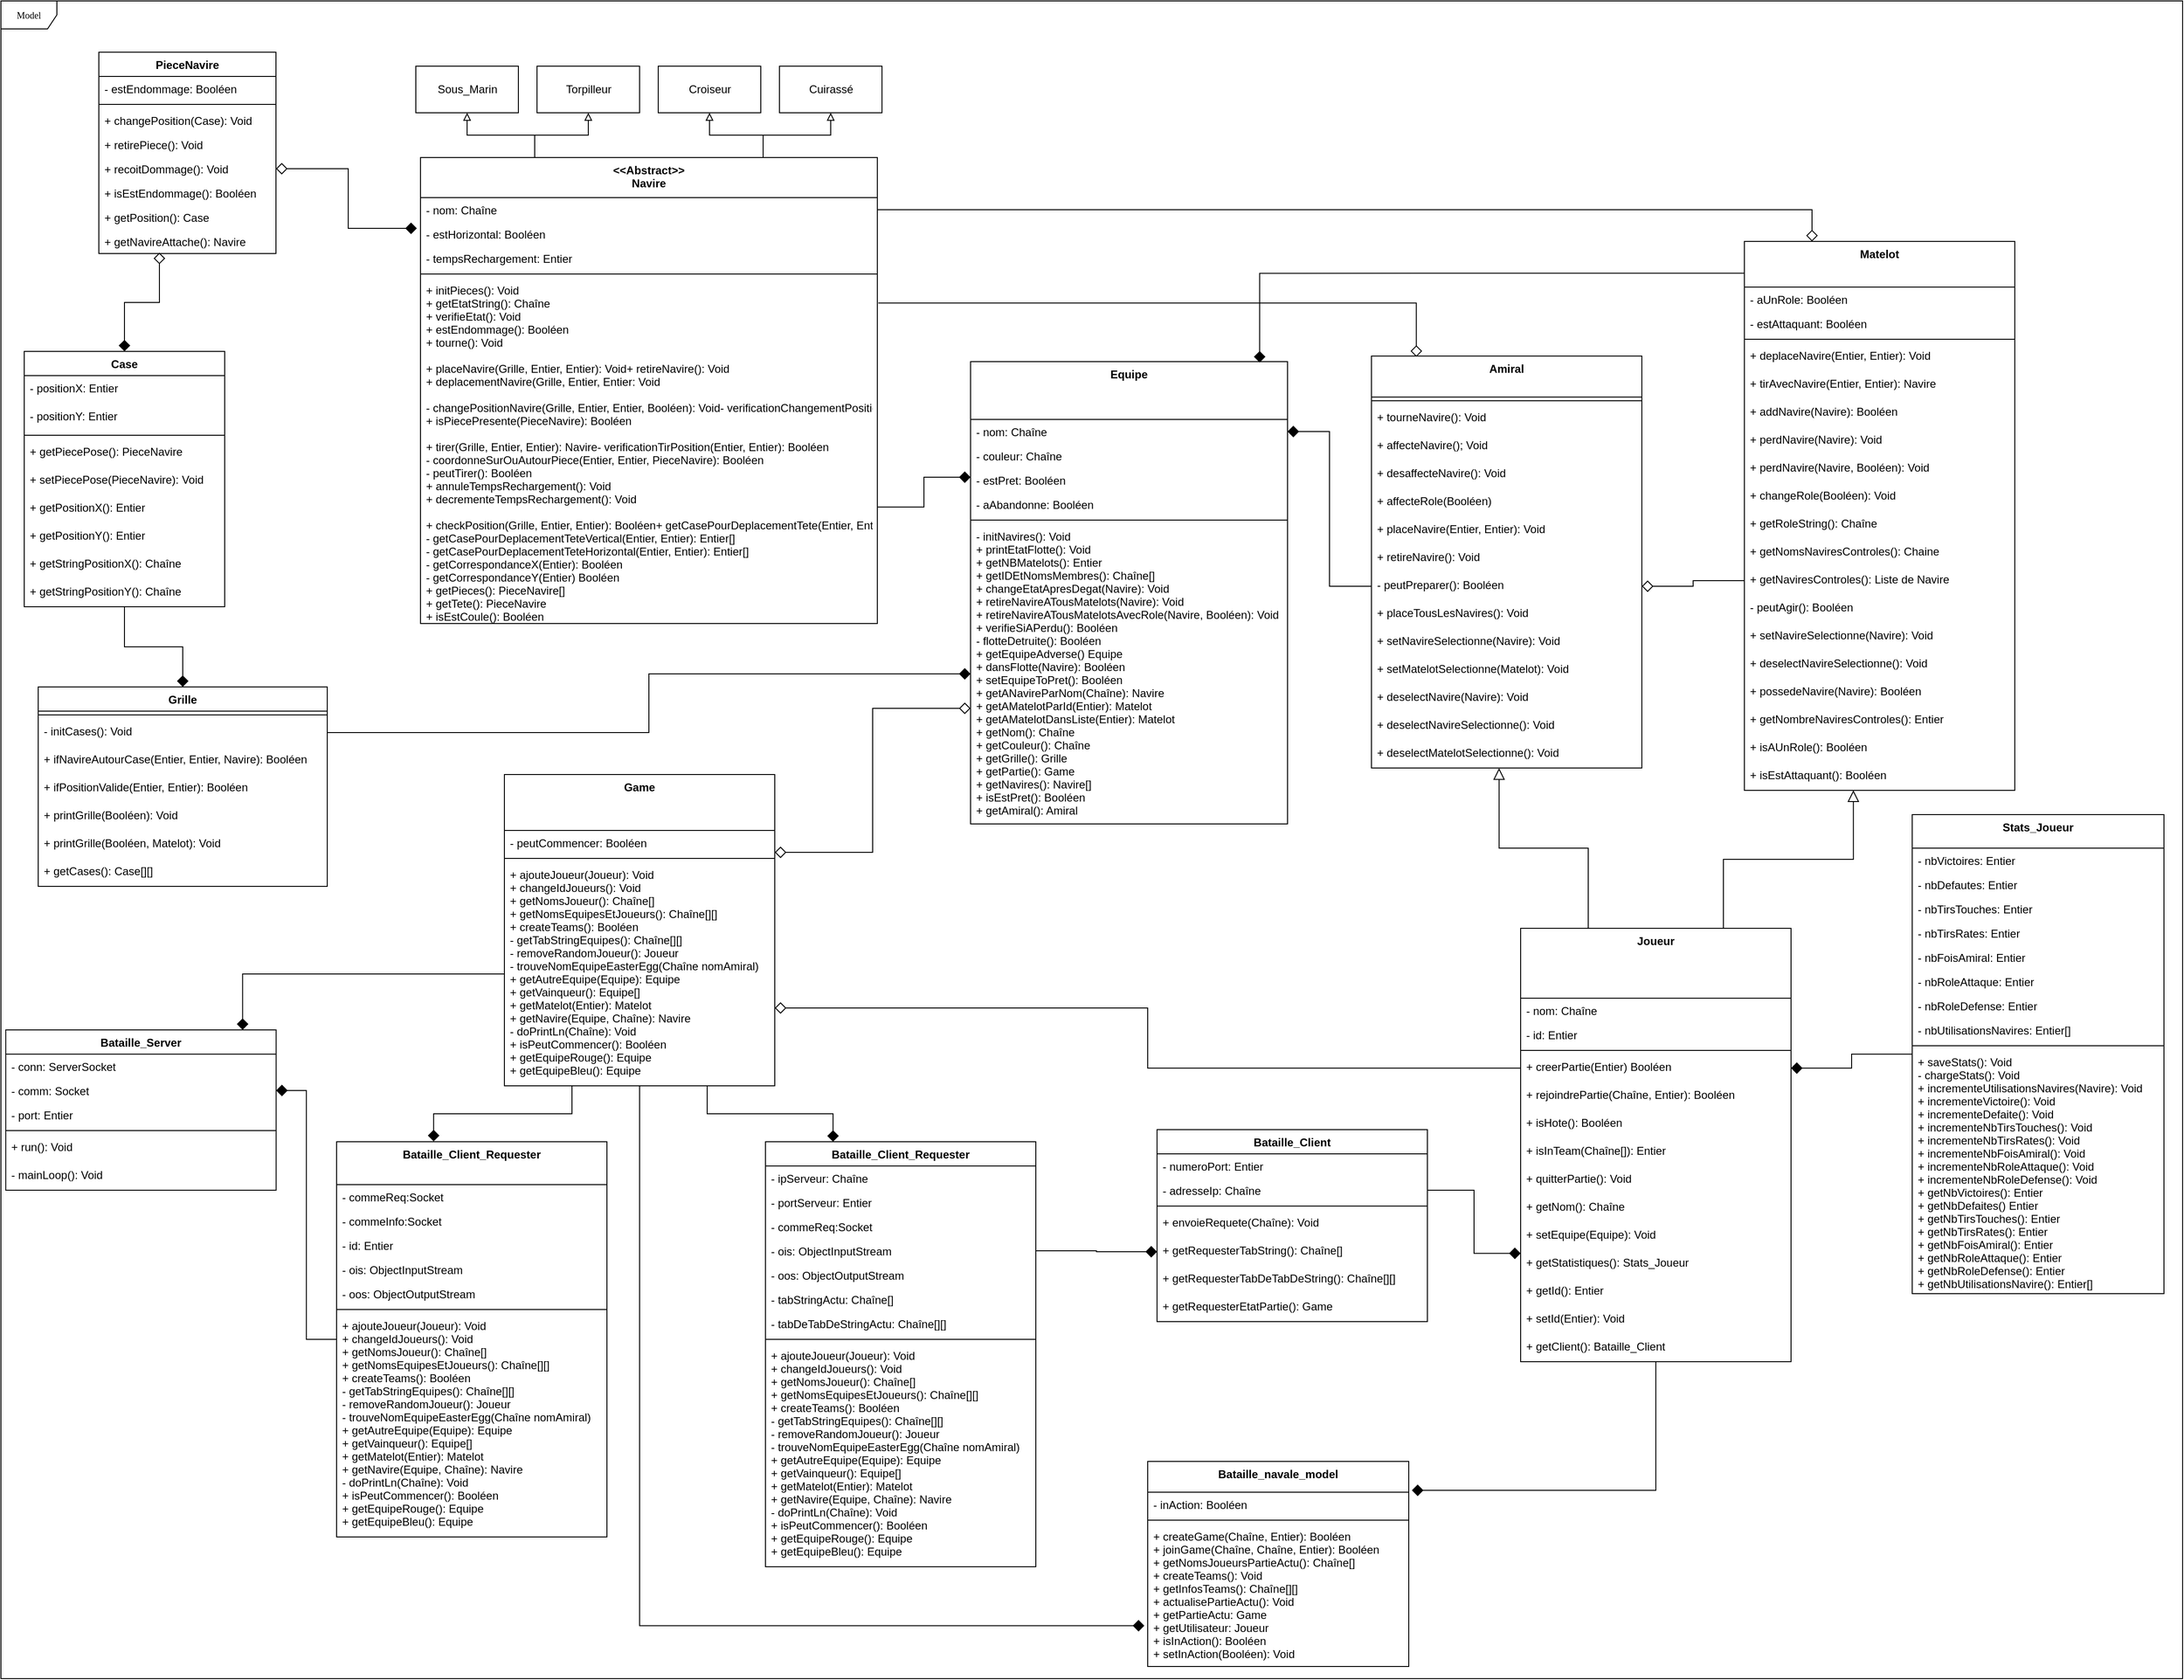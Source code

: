 <mxfile version="10.7.7" type="device"><diagram name="Page-1" id="c4acf3e9-155e-7222-9cf6-157b1a14988f"><mxGraphModel dx="2263" dy="652" grid="1" gridSize="10" guides="1" tooltips="1" connect="1" arrows="1" fold="1" page="1" pageScale="1" pageWidth="850" pageHeight="1100" background="#ffffff" math="0" shadow="0"><root><mxCell id="0"/><mxCell id="1" parent="0"/><mxCell id="17acba5748e5396b-1" value="Model" style="shape=umlFrame;whiteSpace=wrap;html=1;rounded=0;shadow=0;comic=0;labelBackgroundColor=none;strokeColor=#000000;strokeWidth=1;fillColor=#ffffff;fontFamily=Verdana;fontSize=10;fontColor=#000000;align=center;" parent="1" vertex="1"><mxGeometry x="-280" y="10" width="2340" height="1800" as="geometry"/></mxCell><mxCell id="5d2195bd80daf111-40" style="edgeStyle=orthogonalEdgeStyle;rounded=0;html=1;dashed=1;labelBackgroundColor=none;startFill=0;endArrow=open;endFill=0;endSize=10;fontFamily=Verdana;fontSize=10;" parent="1" edge="1"><mxGeometry relative="1" as="geometry"><Array as="points"/><mxPoint x="730" y="838" as="targetPoint"/></mxGeometry></mxCell><mxCell id="5d2195bd80daf111-39" style="edgeStyle=orthogonalEdgeStyle;rounded=0;html=1;dashed=1;labelBackgroundColor=none;startFill=0;endArrow=open;endFill=0;endSize=10;fontFamily=Verdana;fontSize=10;" parent="1" edge="1"><mxGeometry relative="1" as="geometry"><mxPoint x="730" y="978" as="targetPoint"/></mxGeometry></mxCell><mxCell id="5d2195bd80daf111-41" style="edgeStyle=orthogonalEdgeStyle;rounded=0;html=1;dashed=1;labelBackgroundColor=none;startFill=0;endArrow=open;endFill=0;endSize=10;fontFamily=Verdana;fontSize=10;" parent="1" edge="1"><mxGeometry relative="1" as="geometry"><Array as="points"/><mxPoint x="730" y="628" as="targetPoint"/></mxGeometry></mxCell><mxCell id="5d2195bd80daf111-32" style="edgeStyle=orthogonalEdgeStyle;rounded=0;html=1;dashed=1;labelBackgroundColor=none;startFill=0;endArrow=open;endFill=0;endSize=10;fontFamily=Verdana;fontSize=10;" parent="1" edge="1"><mxGeometry relative="1" as="geometry"><Array as="points"><mxPoint x="170" y="780"/></Array><mxPoint x="190" y="780" as="targetPoint"/></mxGeometry></mxCell><mxCell id="5d2195bd80daf111-33" style="edgeStyle=orthogonalEdgeStyle;rounded=0;html=1;dashed=1;labelBackgroundColor=none;startFill=0;endArrow=open;endFill=0;endSize=10;fontFamily=Verdana;fontSize=10;" parent="1" edge="1"><mxGeometry relative="1" as="geometry"><Array as="points"><mxPoint x="140" y="978"/></Array><mxPoint x="190" y="978" as="targetPoint"/></mxGeometry></mxCell><mxCell id="1sMbNamxGfBA-D-JPtdT-36" style="edgeStyle=orthogonalEdgeStyle;rounded=0;orthogonalLoop=1;jettySize=auto;html=1;exitX=0.25;exitY=0;exitDx=0;exitDy=0;endArrow=block;endFill=0;strokeWidth=1;" parent="1" source="1sMbNamxGfBA-D-JPtdT-6" target="1sMbNamxGfBA-D-JPtdT-32" edge="1"><mxGeometry relative="1" as="geometry"/></mxCell><mxCell id="1sMbNamxGfBA-D-JPtdT-37" style="edgeStyle=orthogonalEdgeStyle;rounded=0;orthogonalLoop=1;jettySize=auto;html=1;exitX=0.25;exitY=0;exitDx=0;exitDy=0;entryX=0.5;entryY=1;entryDx=0;entryDy=0;endArrow=block;endFill=0;strokeWidth=1;" parent="1" source="1sMbNamxGfBA-D-JPtdT-6" target="1sMbNamxGfBA-D-JPtdT-34" edge="1"><mxGeometry relative="1" as="geometry"/></mxCell><mxCell id="1sMbNamxGfBA-D-JPtdT-38" style="edgeStyle=orthogonalEdgeStyle;rounded=0;orthogonalLoop=1;jettySize=auto;html=1;exitX=0.75;exitY=0;exitDx=0;exitDy=0;endArrow=block;endFill=0;strokeWidth=1;" parent="1" source="1sMbNamxGfBA-D-JPtdT-6" target="1sMbNamxGfBA-D-JPtdT-33" edge="1"><mxGeometry relative="1" as="geometry"/></mxCell><mxCell id="1sMbNamxGfBA-D-JPtdT-39" style="edgeStyle=orthogonalEdgeStyle;rounded=0;orthogonalLoop=1;jettySize=auto;html=1;exitX=0.75;exitY=0;exitDx=0;exitDy=0;endArrow=block;endFill=0;strokeWidth=1;" parent="1" source="1sMbNamxGfBA-D-JPtdT-6" target="1sMbNamxGfBA-D-JPtdT-35" edge="1"><mxGeometry relative="1" as="geometry"/></mxCell><mxCell id="iDLjYE1rRmJOe8-HhJFW-146" style="edgeStyle=orthogonalEdgeStyle;rounded=0;orthogonalLoop=1;jettySize=auto;html=1;exitX=1;exitY=0.5;exitDx=0;exitDy=0;entryX=0.25;entryY=0;entryDx=0;entryDy=0;startArrow=none;startFill=0;startSize=10;endArrow=diamond;endFill=0;endSize=10;strokeWidth=1;" edge="1" parent="1" source="1sMbNamxGfBA-D-JPtdT-7" target="iDLjYE1rRmJOe8-HhJFW-108"><mxGeometry relative="1" as="geometry"/></mxCell><mxCell id="iDLjYE1rRmJOe8-HhJFW-147" style="edgeStyle=orthogonalEdgeStyle;rounded=0;orthogonalLoop=1;jettySize=auto;html=1;exitX=1.002;exitY=0.073;exitDx=0;exitDy=0;entryX=0.166;entryY=0.002;entryDx=0;entryDy=0;entryPerimeter=0;startArrow=none;startFill=0;startSize=10;endArrow=diamond;endFill=0;endSize=10;strokeWidth=1;exitPerimeter=0;" edge="1" parent="1" source="1sMbNamxGfBA-D-JPtdT-9" target="iDLjYE1rRmJOe8-HhJFW-93"><mxGeometry relative="1" as="geometry"/></mxCell><mxCell id="1sMbNamxGfBA-D-JPtdT-6" value="&lt;&lt;Abstract&gt;&gt;&#xA;Navire" style="swimlane;fontStyle=1;align=center;verticalAlign=top;childLayout=stackLayout;horizontal=1;startSize=43;horizontalStack=0;resizeParent=1;resizeParentMax=0;resizeLast=0;collapsible=1;marginBottom=0;" parent="1" vertex="1"><mxGeometry x="170" y="178" width="490" height="500" as="geometry"><mxRectangle x="170" y="178" width="490" height="43" as="alternateBounds"/></mxGeometry></mxCell><mxCell id="1sMbNamxGfBA-D-JPtdT-7" value="- nom: Chaîne" style="text;strokeColor=none;fillColor=none;align=left;verticalAlign=top;spacingLeft=4;spacingRight=4;overflow=hidden;rotatable=0;points=[[0,0.5],[1,0.5]];portConstraint=eastwest;" parent="1sMbNamxGfBA-D-JPtdT-6" vertex="1"><mxGeometry y="43" width="490" height="26" as="geometry"/></mxCell><mxCell id="1sMbNamxGfBA-D-JPtdT-11" value="- estHorizontal: Booléen" style="text;strokeColor=none;fillColor=none;align=left;verticalAlign=top;spacingLeft=4;spacingRight=4;overflow=hidden;rotatable=0;points=[[0,0.5],[1,0.5]];portConstraint=eastwest;" parent="1sMbNamxGfBA-D-JPtdT-6" vertex="1"><mxGeometry y="69" width="490" height="26" as="geometry"/></mxCell><mxCell id="1sMbNamxGfBA-D-JPtdT-12" value="- tempsRechargement: Entier" style="text;strokeColor=none;fillColor=none;align=left;verticalAlign=top;spacingLeft=4;spacingRight=4;overflow=hidden;rotatable=0;points=[[0,0.5],[1,0.5]];portConstraint=eastwest;" parent="1sMbNamxGfBA-D-JPtdT-6" vertex="1"><mxGeometry y="95" width="490" height="26" as="geometry"/></mxCell><mxCell id="1sMbNamxGfBA-D-JPtdT-8" value="" style="line;strokeWidth=1;fillColor=none;align=left;verticalAlign=middle;spacingTop=-1;spacingLeft=3;spacingRight=3;rotatable=0;labelPosition=right;points=[];portConstraint=eastwest;" parent="1sMbNamxGfBA-D-JPtdT-6" vertex="1"><mxGeometry y="121" width="490" height="8" as="geometry"/></mxCell><mxCell id="1sMbNamxGfBA-D-JPtdT-9" value="+ initPieces(): Void&#xA;+ getEtatString(): Chaîne&#xA;+ verifieEtat(): Void&#xA;+ estEndommage(): Booléen&#xA;+ tourne(): Void&#xA;&#xA;+ placeNavire(Grille, Entier, Entier): Void+ retireNavire(): Void&#xA;+ deplacementNavire(Grille, Entier, Entier: Void&#xA;&#xA;- changePositionNavire(Grille, Entier, Entier, Booléen): Void- verificationChangementPosition(Grille, Entier, Entier, Booléen): Booléen&#xA;+ isPiecePresente(PieceNavire): Booléen&#xA;&#xA;+ tirer(Grille, Entier, Entier): Navire- verificationTirPosition(Entier, Entier): Booléen&#xA;- coordonneSurOuAutourPiece(Entier, Entier, PieceNavire): Booléen&#xA;- peutTirer(): Booléen&#xA;+ annuleTempsRechargement(): Void&#xA;+ decrementeTempsRechargement(): Void&#xA;&#xA;+ checkPosition(Grille, Entier, Entier): Booléen+ getCasePourDeplacementTete(Entier, Entier): Entier[]&#xA;- getCasePourDeplacementTeteVertical(Entier, Entier): Entier[]&#xA;- getCasePourDeplacementTeteHorizontal(Entier, Entier): Entier[]&#xA;- getCorrespondanceX(Entier): Booléen&#xA;- getCorrespondanceY(Entier) Booléen&#xA;+ getPieces(): PieceNavire[]&#xA;+ getTete(): PieceNavire&#xA;+ isEstCoule(): Booléen&#xA;" style="text;strokeColor=none;fillColor=none;align=left;verticalAlign=top;spacingLeft=4;spacingRight=4;overflow=hidden;rotatable=0;points=[[0,0.5],[1,0.5]];portConstraint=eastwest;" parent="1sMbNamxGfBA-D-JPtdT-6" vertex="1"><mxGeometry y="129" width="490" height="371" as="geometry"/></mxCell><mxCell id="1sMbNamxGfBA-D-JPtdT-28" value="PieceNavire" style="swimlane;fontStyle=1;align=center;verticalAlign=top;childLayout=stackLayout;horizontal=1;startSize=26;horizontalStack=0;resizeParent=1;resizeParentMax=0;resizeLast=0;collapsible=1;marginBottom=0;" parent="1" vertex="1"><mxGeometry x="-175" y="65" width="190" height="216" as="geometry"><mxRectangle x="780" y="120" width="100" height="26" as="alternateBounds"/></mxGeometry></mxCell><mxCell id="1sMbNamxGfBA-D-JPtdT-29" value="- estEndommage: Booléen" style="text;strokeColor=none;fillColor=none;align=left;verticalAlign=top;spacingLeft=4;spacingRight=4;overflow=hidden;rotatable=0;points=[[0,0.5],[1,0.5]];portConstraint=eastwest;" parent="1sMbNamxGfBA-D-JPtdT-28" vertex="1"><mxGeometry y="26" width="190" height="26" as="geometry"/></mxCell><mxCell id="1sMbNamxGfBA-D-JPtdT-30" value="" style="line;strokeWidth=1;fillColor=none;align=left;verticalAlign=middle;spacingTop=-1;spacingLeft=3;spacingRight=3;rotatable=0;labelPosition=right;points=[];portConstraint=eastwest;" parent="1sMbNamxGfBA-D-JPtdT-28" vertex="1"><mxGeometry y="52" width="190" height="8" as="geometry"/></mxCell><mxCell id="1sMbNamxGfBA-D-JPtdT-31" value="+ changePosition(Case): Void" style="text;strokeColor=none;fillColor=none;align=left;verticalAlign=top;spacingLeft=4;spacingRight=4;overflow=hidden;rotatable=0;points=[[0,0.5],[1,0.5]];portConstraint=eastwest;" parent="1sMbNamxGfBA-D-JPtdT-28" vertex="1"><mxGeometry y="60" width="190" height="26" as="geometry"/></mxCell><mxCell id="1sMbNamxGfBA-D-JPtdT-40" value="+ retirePiece(): Void" style="text;strokeColor=none;fillColor=none;align=left;verticalAlign=top;spacingLeft=4;spacingRight=4;overflow=hidden;rotatable=0;points=[[0,0.5],[1,0.5]];portConstraint=eastwest;" parent="1sMbNamxGfBA-D-JPtdT-28" vertex="1"><mxGeometry y="86" width="190" height="26" as="geometry"/></mxCell><mxCell id="1sMbNamxGfBA-D-JPtdT-41" value="+ recoitDommage(): Void" style="text;strokeColor=none;fillColor=none;align=left;verticalAlign=top;spacingLeft=4;spacingRight=4;overflow=hidden;rotatable=0;points=[[0,0.5],[1,0.5]];portConstraint=eastwest;" parent="1sMbNamxGfBA-D-JPtdT-28" vertex="1"><mxGeometry y="112" width="190" height="26" as="geometry"/></mxCell><mxCell id="1sMbNamxGfBA-D-JPtdT-42" value="+ isEstEndommage(): Booléen" style="text;strokeColor=none;fillColor=none;align=left;verticalAlign=top;spacingLeft=4;spacingRight=4;overflow=hidden;rotatable=0;points=[[0,0.5],[1,0.5]];portConstraint=eastwest;" parent="1sMbNamxGfBA-D-JPtdT-28" vertex="1"><mxGeometry y="138" width="190" height="26" as="geometry"/></mxCell><mxCell id="1sMbNamxGfBA-D-JPtdT-43" value="+ getPosition(): Case" style="text;strokeColor=none;fillColor=none;align=left;verticalAlign=top;spacingLeft=4;spacingRight=4;overflow=hidden;rotatable=0;points=[[0,0.5],[1,0.5]];portConstraint=eastwest;" parent="1sMbNamxGfBA-D-JPtdT-28" vertex="1"><mxGeometry y="164" width="190" height="26" as="geometry"/></mxCell><mxCell id="1sMbNamxGfBA-D-JPtdT-45" value="+ getNavireAttache(): Navire" style="text;strokeColor=none;fillColor=none;align=left;verticalAlign=top;spacingLeft=4;spacingRight=4;overflow=hidden;rotatable=0;points=[[0,0.5],[1,0.5]];portConstraint=eastwest;" parent="1sMbNamxGfBA-D-JPtdT-28" vertex="1"><mxGeometry y="190" width="190" height="26" as="geometry"/></mxCell><mxCell id="1sMbNamxGfBA-D-JPtdT-32" value="Sous_Marin" style="html=1;" parent="1" vertex="1"><mxGeometry x="165" y="80" width="110" height="50" as="geometry"/></mxCell><mxCell id="1sMbNamxGfBA-D-JPtdT-33" value="Croiseur" style="html=1;" parent="1" vertex="1"><mxGeometry x="425" y="80" width="110" height="50" as="geometry"/></mxCell><mxCell id="1sMbNamxGfBA-D-JPtdT-34" value="Torpilleur" style="html=1;" parent="1" vertex="1"><mxGeometry x="295" y="80" width="110" height="50" as="geometry"/></mxCell><mxCell id="1sMbNamxGfBA-D-JPtdT-35" value="Cuirassé" style="html=1;" parent="1" vertex="1"><mxGeometry x="555" y="80" width="110" height="50" as="geometry"/></mxCell><mxCell id="1sMbNamxGfBA-D-JPtdT-46" style="edgeStyle=orthogonalEdgeStyle;rounded=0;orthogonalLoop=1;jettySize=auto;html=1;exitX=-0.008;exitY=0.269;exitDx=0;exitDy=0;endArrow=diamond;endFill=0;strokeWidth=1;startArrow=diamond;startFill=1;targetPerimeterSpacing=0;endSize=10;startSize=10;exitPerimeter=0;" parent="1" source="1sMbNamxGfBA-D-JPtdT-11" target="1sMbNamxGfBA-D-JPtdT-41" edge="1"><mxGeometry relative="1" as="geometry"/></mxCell><mxCell id="iDLjYE1rRmJOe8-HhJFW-1" value="Equipe" style="swimlane;fontStyle=1;align=center;verticalAlign=top;childLayout=stackLayout;horizontal=1;startSize=62;horizontalStack=0;resizeParent=1;resizeParentMax=0;resizeLast=0;collapsible=1;marginBottom=0;" vertex="1" parent="1"><mxGeometry x="760" y="397" width="340" height="496" as="geometry"><mxRectangle x="770" y="428" width="220" height="52" as="alternateBounds"/></mxGeometry></mxCell><mxCell id="iDLjYE1rRmJOe8-HhJFW-2" value="- nom: Chaîne" style="text;strokeColor=none;fillColor=none;align=left;verticalAlign=top;spacingLeft=4;spacingRight=4;overflow=hidden;rotatable=0;points=[[0,0.5],[1,0.5]];portConstraint=eastwest;" vertex="1" parent="iDLjYE1rRmJOe8-HhJFW-1"><mxGeometry y="62" width="340" height="26" as="geometry"/></mxCell><mxCell id="iDLjYE1rRmJOe8-HhJFW-6" value="- couleur: Chaîne" style="text;strokeColor=none;fillColor=none;align=left;verticalAlign=top;spacingLeft=4;spacingRight=4;overflow=hidden;rotatable=0;points=[[0,0.5],[1,0.5]];portConstraint=eastwest;" vertex="1" parent="iDLjYE1rRmJOe8-HhJFW-1"><mxGeometry y="88" width="340" height="26" as="geometry"/></mxCell><mxCell id="iDLjYE1rRmJOe8-HhJFW-7" value="- estPret: Booléen" style="text;strokeColor=none;fillColor=none;align=left;verticalAlign=top;spacingLeft=4;spacingRight=4;overflow=hidden;rotatable=0;points=[[0,0.5],[1,0.5]];portConstraint=eastwest;" vertex="1" parent="iDLjYE1rRmJOe8-HhJFW-1"><mxGeometry y="114" width="340" height="26" as="geometry"/></mxCell><mxCell id="iDLjYE1rRmJOe8-HhJFW-5" value="- aAbandonne: Booléen" style="text;strokeColor=none;fillColor=none;align=left;verticalAlign=top;spacingLeft=4;spacingRight=4;overflow=hidden;rotatable=0;points=[[0,0.5],[1,0.5]];portConstraint=eastwest;" vertex="1" parent="iDLjYE1rRmJOe8-HhJFW-1"><mxGeometry y="140" width="340" height="26" as="geometry"/></mxCell><mxCell id="iDLjYE1rRmJOe8-HhJFW-3" value="" style="line;strokeWidth=1;fillColor=none;align=left;verticalAlign=middle;spacingTop=-1;spacingLeft=3;spacingRight=3;rotatable=0;labelPosition=right;points=[];portConstraint=eastwest;" vertex="1" parent="iDLjYE1rRmJOe8-HhJFW-1"><mxGeometry y="166" width="340" height="8" as="geometry"/></mxCell><mxCell id="iDLjYE1rRmJOe8-HhJFW-4" value="- initNavires(): Void&#xA;+ printEtatFlotte(): Void&#xA;+ getNBMatelots(): Entier&#xA;+ getIDEtNomsMembres(): Chaîne[]&#xA;+ changeEtatApresDegat(Navire): Void&#xA;+ retireNavireATousMatelots(Navire): Void&#xA;+ retireNavireATousMatelotsAvecRole(Navire, Booléen): Void&#xA;+ verifieSiAPerdu(): Booléen&#xA;- flotteDetruite(): Booléen&#xA;+ getEquipeAdverse() Equipe&#xA;+ dansFlotte(Navire): Booléen&#xA;+ setEquipeToPret(): Booléen&#xA;+ getANavireParNom(Chaîne): Navire&#xA;+ getAMatelotParId(Entier): Matelot&#xA;+ getAMatelotDansListe(Entier): Matelot&#xA;+ getNom(): Chaîne&#xA;+ getCouleur(): Chaîne&#xA;+ getGrille(): Grille&#xA;+ getPartie(): Game&#xA;+ getNavires(): Navire[]&#xA;+ isEstPret(): Booléen&#xA;+ getAmiral(): Amiral" style="text;strokeColor=none;fillColor=none;align=left;verticalAlign=top;spacingLeft=4;spacingRight=4;overflow=hidden;rotatable=0;points=[[0,0.5],[1,0.5]];portConstraint=eastwest;" vertex="1" parent="iDLjYE1rRmJOe8-HhJFW-1"><mxGeometry y="174" width="340" height="322" as="geometry"/></mxCell><mxCell id="iDLjYE1rRmJOe8-HhJFW-32" style="edgeStyle=orthogonalEdgeStyle;rounded=0;orthogonalLoop=1;jettySize=auto;html=1;exitX=1;exitY=0.75;exitDx=0;exitDy=0;entryX=0;entryY=0.25;entryDx=0;entryDy=0;endArrow=diamond;endFill=1;endSize=10;" edge="1" parent="1" source="1sMbNamxGfBA-D-JPtdT-6" target="iDLjYE1rRmJOe8-HhJFW-1"><mxGeometry relative="1" as="geometry"/></mxCell><mxCell id="iDLjYE1rRmJOe8-HhJFW-242" style="edgeStyle=orthogonalEdgeStyle;rounded=0;orthogonalLoop=1;jettySize=auto;html=1;exitX=0.25;exitY=1;exitDx=0;exitDy=0;entryX=0.359;entryY=-0.001;entryDx=0;entryDy=0;entryPerimeter=0;startArrow=none;startFill=0;startSize=10;endArrow=diamond;endFill=1;endSize=10;strokeWidth=1;" edge="1" parent="1" source="iDLjYE1rRmJOe8-HhJFW-60" target="iDLjYE1rRmJOe8-HhJFW-228"><mxGeometry relative="1" as="geometry"/></mxCell><mxCell id="iDLjYE1rRmJOe8-HhJFW-244" style="edgeStyle=orthogonalEdgeStyle;rounded=0;orthogonalLoop=1;jettySize=auto;html=1;entryX=0.876;entryY=0;entryDx=0;entryDy=0;entryPerimeter=0;startArrow=none;startFill=0;startSize=10;endArrow=diamond;endFill=1;endSize=10;strokeWidth=1;" edge="1" parent="1" source="iDLjYE1rRmJOe8-HhJFW-66" target="iDLjYE1rRmJOe8-HhJFW-218"><mxGeometry relative="1" as="geometry"/></mxCell><mxCell id="iDLjYE1rRmJOe8-HhJFW-245" style="edgeStyle=orthogonalEdgeStyle;rounded=0;orthogonalLoop=1;jettySize=auto;html=1;exitX=0.75;exitY=1;exitDx=0;exitDy=0;entryX=0.25;entryY=0;entryDx=0;entryDy=0;startArrow=none;startFill=0;startSize=10;endArrow=diamond;endFill=1;endSize=10;strokeWidth=1;" edge="1" parent="1" source="iDLjYE1rRmJOe8-HhJFW-60" target="iDLjYE1rRmJOe8-HhJFW-208"><mxGeometry relative="1" as="geometry"/></mxCell><mxCell id="iDLjYE1rRmJOe8-HhJFW-253" style="edgeStyle=orthogonalEdgeStyle;rounded=0;orthogonalLoop=1;jettySize=auto;html=1;exitX=0.5;exitY=1;exitDx=0;exitDy=0;entryX=-0.013;entryY=0.714;entryDx=0;entryDy=0;entryPerimeter=0;startArrow=none;startFill=0;startSize=10;endArrow=diamond;endFill=1;endSize=10;strokeWidth=1;" edge="1" parent="1" source="iDLjYE1rRmJOe8-HhJFW-60" target="iDLjYE1rRmJOe8-HhJFW-252"><mxGeometry relative="1" as="geometry"/></mxCell><mxCell id="iDLjYE1rRmJOe8-HhJFW-60" value="Game" style="swimlane;fontStyle=1;align=center;verticalAlign=top;childLayout=stackLayout;horizontal=1;startSize=60;horizontalStack=0;resizeParent=1;resizeParentMax=0;resizeLast=0;collapsible=1;marginBottom=0;" vertex="1" parent="1"><mxGeometry x="260" y="840" width="290" height="334" as="geometry"><mxRectangle x="260" y="840" width="170" height="60" as="alternateBounds"/></mxGeometry></mxCell><mxCell id="iDLjYE1rRmJOe8-HhJFW-61" value="- peutCommencer: Booléen" style="text;strokeColor=none;fillColor=none;align=left;verticalAlign=top;spacingLeft=4;spacingRight=4;overflow=hidden;rotatable=0;points=[[0,0.5],[1,0.5]];portConstraint=eastwest;" vertex="1" parent="iDLjYE1rRmJOe8-HhJFW-60"><mxGeometry y="60" width="290" height="26" as="geometry"/></mxCell><mxCell id="iDLjYE1rRmJOe8-HhJFW-65" value="" style="line;strokeWidth=1;fillColor=none;align=left;verticalAlign=middle;spacingTop=-1;spacingLeft=3;spacingRight=3;rotatable=0;labelPosition=right;points=[];portConstraint=eastwest;" vertex="1" parent="iDLjYE1rRmJOe8-HhJFW-60"><mxGeometry y="86" width="290" height="8" as="geometry"/></mxCell><mxCell id="iDLjYE1rRmJOe8-HhJFW-66" value="+ ajouteJoueur(Joueur): Void&#xA;+ changeIdJoueurs(): Void&#xA;+ getNomsJoueur(): Chaîne[]&#xA;+ getNomsEquipesEtJoueurs(): Chaîne[][]&#xA;+ createTeams(): Booléen&#xA;- getTabStringEquipes(): Chaîne[][]&#xA;- removeRandomJoueur(): Joueur&#xA;- trouveNomEquipeEasterEgg(Chaîne nomAmiral)&#xA;+ getAutreEquipe(Equipe): Equipe&#xA;+ getVainqueur(): Equipe[]&#xA;+ getMatelot(Entier): Matelot&#xA;+ getNavire(Equipe, Chaîne): Navire&#xA;- doPrintLn(Chaîne): Void&#xA;+ isPeutCommencer(): Booléen&#xA;+ getEquipeRouge(): Equipe&#xA;+ getEquipeBleu(): Equipe" style="text;strokeColor=none;fillColor=none;align=left;verticalAlign=top;spacingLeft=4;spacingRight=4;overflow=hidden;rotatable=0;points=[[0,0.5],[1,0.5]];portConstraint=eastwest;" vertex="1" parent="iDLjYE1rRmJOe8-HhJFW-60"><mxGeometry y="94" width="290" height="240" as="geometry"/></mxCell><mxCell id="iDLjYE1rRmJOe8-HhJFW-134" style="edgeStyle=orthogonalEdgeStyle;rounded=0;orthogonalLoop=1;jettySize=auto;html=1;exitX=0.25;exitY=0;exitDx=0;exitDy=0;entryX=0.472;entryY=1.005;entryDx=0;entryDy=0;entryPerimeter=0;startArrow=none;startFill=0;startSize=10;endArrow=block;endFill=0;endSize=10;strokeWidth=1;" edge="1" parent="1" source="iDLjYE1rRmJOe8-HhJFW-71" target="iDLjYE1rRmJOe8-HhJFW-126"><mxGeometry relative="1" as="geometry"/></mxCell><mxCell id="iDLjYE1rRmJOe8-HhJFW-135" style="edgeStyle=orthogonalEdgeStyle;rounded=0;orthogonalLoop=1;jettySize=auto;html=1;exitX=0.75;exitY=0;exitDx=0;exitDy=0;startArrow=none;startFill=0;startSize=10;endArrow=block;endFill=0;endSize=10;strokeWidth=1;entryX=0.403;entryY=0.996;entryDx=0;entryDy=0;entryPerimeter=0;" edge="1" parent="1" source="iDLjYE1rRmJOe8-HhJFW-71" target="iDLjYE1rRmJOe8-HhJFW-131"><mxGeometry relative="1" as="geometry"><mxPoint x="1720" y="860" as="targetPoint"/></mxGeometry></mxCell><mxCell id="iDLjYE1rRmJOe8-HhJFW-254" style="edgeStyle=orthogonalEdgeStyle;rounded=0;orthogonalLoop=1;jettySize=auto;html=1;exitX=0.5;exitY=1;exitDx=0;exitDy=0;entryX=1.012;entryY=-0.077;entryDx=0;entryDy=0;entryPerimeter=0;startArrow=none;startFill=0;startSize=10;endArrow=diamond;endFill=1;endSize=10;strokeWidth=1;" edge="1" parent="1" source="iDLjYE1rRmJOe8-HhJFW-71" target="iDLjYE1rRmJOe8-HhJFW-250"><mxGeometry relative="1" as="geometry"/></mxCell><mxCell id="iDLjYE1rRmJOe8-HhJFW-71" value="Joueur" style="swimlane;fontStyle=1;align=center;verticalAlign=top;childLayout=stackLayout;horizontal=1;startSize=75;horizontalStack=0;resizeParent=1;resizeParentMax=0;resizeLast=0;collapsible=1;marginBottom=0;" vertex="1" parent="1"><mxGeometry x="1350" y="1005" width="290" height="465" as="geometry"><mxRectangle x="1350" y="1005" width="190" height="75" as="alternateBounds"/></mxGeometry></mxCell><mxCell id="iDLjYE1rRmJOe8-HhJFW-78" value="- nom: Chaîne" style="text;strokeColor=none;fillColor=none;align=left;verticalAlign=top;spacingLeft=4;spacingRight=4;overflow=hidden;rotatable=0;points=[[0,0.5],[1,0.5]];portConstraint=eastwest;" vertex="1" parent="iDLjYE1rRmJOe8-HhJFW-71"><mxGeometry y="75" width="290" height="26" as="geometry"/></mxCell><mxCell id="iDLjYE1rRmJOe8-HhJFW-86" value="- id: Entier" style="text;strokeColor=none;fillColor=none;align=left;verticalAlign=top;spacingLeft=4;spacingRight=4;overflow=hidden;rotatable=0;points=[[0,0.5],[1,0.5]];portConstraint=eastwest;" vertex="1" parent="iDLjYE1rRmJOe8-HhJFW-71"><mxGeometry y="101" width="290" height="26" as="geometry"/></mxCell><mxCell id="iDLjYE1rRmJOe8-HhJFW-73" value="" style="line;strokeWidth=1;fillColor=none;align=left;verticalAlign=middle;spacingTop=-1;spacingLeft=3;spacingRight=3;rotatable=0;labelPosition=right;points=[];portConstraint=eastwest;" vertex="1" parent="iDLjYE1rRmJOe8-HhJFW-71"><mxGeometry y="127" width="290" height="8" as="geometry"/></mxCell><mxCell id="iDLjYE1rRmJOe8-HhJFW-74" value="+ creerPartie(Entier) Booléen" style="text;strokeColor=none;fillColor=none;align=left;verticalAlign=top;spacingLeft=4;spacingRight=4;overflow=hidden;rotatable=0;points=[[0,0.5],[1,0.5]];portConstraint=eastwest;" vertex="1" parent="iDLjYE1rRmJOe8-HhJFW-71"><mxGeometry y="135" width="290" height="30" as="geometry"/></mxCell><mxCell id="iDLjYE1rRmJOe8-HhJFW-80" value="+ rejoindrePartie(Chaîne, Entier): Booléen" style="text;strokeColor=none;fillColor=none;align=left;verticalAlign=top;spacingLeft=4;spacingRight=4;overflow=hidden;rotatable=0;points=[[0,0.5],[1,0.5]];portConstraint=eastwest;" vertex="1" parent="iDLjYE1rRmJOe8-HhJFW-71"><mxGeometry y="165" width="290" height="30" as="geometry"/></mxCell><mxCell id="iDLjYE1rRmJOe8-HhJFW-81" value="+ isHote(): Booléen" style="text;strokeColor=none;fillColor=none;align=left;verticalAlign=top;spacingLeft=4;spacingRight=4;overflow=hidden;rotatable=0;points=[[0,0.5],[1,0.5]];portConstraint=eastwest;" vertex="1" parent="iDLjYE1rRmJOe8-HhJFW-71"><mxGeometry y="195" width="290" height="30" as="geometry"/></mxCell><mxCell id="iDLjYE1rRmJOe8-HhJFW-82" value="+ isInTeam(Chaîne[]): Entier" style="text;strokeColor=none;fillColor=none;align=left;verticalAlign=top;spacingLeft=4;spacingRight=4;overflow=hidden;rotatable=0;points=[[0,0.5],[1,0.5]];portConstraint=eastwest;" vertex="1" parent="iDLjYE1rRmJOe8-HhJFW-71"><mxGeometry y="225" width="290" height="30" as="geometry"/></mxCell><mxCell id="iDLjYE1rRmJOe8-HhJFW-83" value="+ quitterPartie(): Void" style="text;strokeColor=none;fillColor=none;align=left;verticalAlign=top;spacingLeft=4;spacingRight=4;overflow=hidden;rotatable=0;points=[[0,0.5],[1,0.5]];portConstraint=eastwest;" vertex="1" parent="iDLjYE1rRmJOe8-HhJFW-71"><mxGeometry y="255" width="290" height="30" as="geometry"/></mxCell><mxCell id="iDLjYE1rRmJOe8-HhJFW-85" value="+ getNom(): Chaîne" style="text;strokeColor=none;fillColor=none;align=left;verticalAlign=top;spacingLeft=4;spacingRight=4;overflow=hidden;rotatable=0;points=[[0,0.5],[1,0.5]];portConstraint=eastwest;" vertex="1" parent="iDLjYE1rRmJOe8-HhJFW-71"><mxGeometry y="285" width="290" height="30" as="geometry"/></mxCell><mxCell id="iDLjYE1rRmJOe8-HhJFW-87" value="+ setEquipe(Equipe): Void" style="text;strokeColor=none;fillColor=none;align=left;verticalAlign=top;spacingLeft=4;spacingRight=4;overflow=hidden;rotatable=0;points=[[0,0.5],[1,0.5]];portConstraint=eastwest;" vertex="1" parent="iDLjYE1rRmJOe8-HhJFW-71"><mxGeometry y="315" width="290" height="30" as="geometry"/></mxCell><mxCell id="iDLjYE1rRmJOe8-HhJFW-88" value="+ getStatistiques(): Stats_Joueur" style="text;strokeColor=none;fillColor=none;align=left;verticalAlign=top;spacingLeft=4;spacingRight=4;overflow=hidden;rotatable=0;points=[[0,0.5],[1,0.5]];portConstraint=eastwest;" vertex="1" parent="iDLjYE1rRmJOe8-HhJFW-71"><mxGeometry y="345" width="290" height="30" as="geometry"/></mxCell><mxCell id="iDLjYE1rRmJOe8-HhJFW-89" value="+ getId(): Entier" style="text;strokeColor=none;fillColor=none;align=left;verticalAlign=top;spacingLeft=4;spacingRight=4;overflow=hidden;rotatable=0;points=[[0,0.5],[1,0.5]];portConstraint=eastwest;" vertex="1" parent="iDLjYE1rRmJOe8-HhJFW-71"><mxGeometry y="375" width="290" height="30" as="geometry"/></mxCell><mxCell id="iDLjYE1rRmJOe8-HhJFW-90" value="+ setId(Entier): Void" style="text;strokeColor=none;fillColor=none;align=left;verticalAlign=top;spacingLeft=4;spacingRight=4;overflow=hidden;rotatable=0;points=[[0,0.5],[1,0.5]];portConstraint=eastwest;" vertex="1" parent="iDLjYE1rRmJOe8-HhJFW-71"><mxGeometry y="405" width="290" height="30" as="geometry"/></mxCell><mxCell id="iDLjYE1rRmJOe8-HhJFW-79" value="+ getClient(): Bataille_Client" style="text;strokeColor=none;fillColor=none;align=left;verticalAlign=top;spacingLeft=4;spacingRight=4;overflow=hidden;rotatable=0;points=[[0,0.5],[1,0.5]];portConstraint=eastwest;" vertex="1" parent="iDLjYE1rRmJOe8-HhJFW-71"><mxGeometry y="435" width="290" height="30" as="geometry"/></mxCell><mxCell id="iDLjYE1rRmJOe8-HhJFW-76" style="edgeStyle=orthogonalEdgeStyle;rounded=0;orthogonalLoop=1;jettySize=auto;html=1;exitX=0;exitY=0.75;exitDx=0;exitDy=0;entryX=1;entryY=0.25;entryDx=0;entryDy=0;endArrow=diamond;endFill=0;endSize=10;startArrow=diamond;startFill=0;startSize=10;" edge="1" parent="1" source="iDLjYE1rRmJOe8-HhJFW-1" target="iDLjYE1rRmJOe8-HhJFW-60"><mxGeometry relative="1" as="geometry"/></mxCell><mxCell id="iDLjYE1rRmJOe8-HhJFW-77" style="edgeStyle=orthogonalEdgeStyle;rounded=0;orthogonalLoop=1;jettySize=auto;html=1;exitX=0;exitY=0.5;exitDx=0;exitDy=0;entryX=1;entryY=0.75;entryDx=0;entryDy=0;startArrow=none;startFill=0;startSize=10;endArrow=diamond;endFill=0;endSize=10;strokeWidth=1;" edge="1" parent="1" source="iDLjYE1rRmJOe8-HhJFW-74" target="iDLjYE1rRmJOe8-HhJFW-60"><mxGeometry relative="1" as="geometry"/></mxCell><mxCell id="iDLjYE1rRmJOe8-HhJFW-93" value="Amiral" style="swimlane;fontStyle=1;align=center;verticalAlign=top;childLayout=stackLayout;horizontal=1;startSize=44;horizontalStack=0;resizeParent=1;resizeParentMax=0;resizeLast=0;collapsible=1;marginBottom=0;" vertex="1" parent="1"><mxGeometry x="1190" y="391" width="290" height="442" as="geometry"><mxRectangle x="1190" y="391" width="250" height="39" as="alternateBounds"/></mxGeometry></mxCell><mxCell id="iDLjYE1rRmJOe8-HhJFW-96" value="" style="line;strokeWidth=1;fillColor=none;align=left;verticalAlign=middle;spacingTop=-1;spacingLeft=3;spacingRight=3;rotatable=0;labelPosition=right;points=[];portConstraint=eastwest;" vertex="1" parent="iDLjYE1rRmJOe8-HhJFW-93"><mxGeometry y="44" width="290" height="8" as="geometry"/></mxCell><mxCell id="iDLjYE1rRmJOe8-HhJFW-97" value="+ tourneNavire(): Void" style="text;strokeColor=none;fillColor=none;align=left;verticalAlign=top;spacingLeft=4;spacingRight=4;overflow=hidden;rotatable=0;points=[[0,0.5],[1,0.5]];portConstraint=eastwest;" vertex="1" parent="iDLjYE1rRmJOe8-HhJFW-93"><mxGeometry y="52" width="290" height="30" as="geometry"/></mxCell><mxCell id="iDLjYE1rRmJOe8-HhJFW-98" value="+ affecteNavire(); Void" style="text;strokeColor=none;fillColor=none;align=left;verticalAlign=top;spacingLeft=4;spacingRight=4;overflow=hidden;rotatable=0;points=[[0,0.5],[1,0.5]];portConstraint=eastwest;" vertex="1" parent="iDLjYE1rRmJOe8-HhJFW-93"><mxGeometry y="82" width="290" height="30" as="geometry"/></mxCell><mxCell id="iDLjYE1rRmJOe8-HhJFW-99" value="+ desaffecteNavire(): Void" style="text;strokeColor=none;fillColor=none;align=left;verticalAlign=top;spacingLeft=4;spacingRight=4;overflow=hidden;rotatable=0;points=[[0,0.5],[1,0.5]];portConstraint=eastwest;" vertex="1" parent="iDLjYE1rRmJOe8-HhJFW-93"><mxGeometry y="112" width="290" height="30" as="geometry"/></mxCell><mxCell id="iDLjYE1rRmJOe8-HhJFW-100" value="+ affecteRole(Booléen)" style="text;strokeColor=none;fillColor=none;align=left;verticalAlign=top;spacingLeft=4;spacingRight=4;overflow=hidden;rotatable=0;points=[[0,0.5],[1,0.5]];portConstraint=eastwest;" vertex="1" parent="iDLjYE1rRmJOe8-HhJFW-93"><mxGeometry y="142" width="290" height="30" as="geometry"/></mxCell><mxCell id="iDLjYE1rRmJOe8-HhJFW-101" value="+ placeNavire(Entier, Entier): Void" style="text;strokeColor=none;fillColor=none;align=left;verticalAlign=top;spacingLeft=4;spacingRight=4;overflow=hidden;rotatable=0;points=[[0,0.5],[1,0.5]];portConstraint=eastwest;" vertex="1" parent="iDLjYE1rRmJOe8-HhJFW-93"><mxGeometry y="172" width="290" height="30" as="geometry"/></mxCell><mxCell id="iDLjYE1rRmJOe8-HhJFW-102" value="+ retireNavire(): Void" style="text;strokeColor=none;fillColor=none;align=left;verticalAlign=top;spacingLeft=4;spacingRight=4;overflow=hidden;rotatable=0;points=[[0,0.5],[1,0.5]];portConstraint=eastwest;" vertex="1" parent="iDLjYE1rRmJOe8-HhJFW-93"><mxGeometry y="202" width="290" height="30" as="geometry"/></mxCell><mxCell id="iDLjYE1rRmJOe8-HhJFW-103" value="- peutPreparer(): Booléen" style="text;strokeColor=none;fillColor=none;align=left;verticalAlign=top;spacingLeft=4;spacingRight=4;overflow=hidden;rotatable=0;points=[[0,0.5],[1,0.5]];portConstraint=eastwest;" vertex="1" parent="iDLjYE1rRmJOe8-HhJFW-93"><mxGeometry y="232" width="290" height="30" as="geometry"/></mxCell><mxCell id="iDLjYE1rRmJOe8-HhJFW-104" value="+ placeTousLesNavires(): Void" style="text;strokeColor=none;fillColor=none;align=left;verticalAlign=top;spacingLeft=4;spacingRight=4;overflow=hidden;rotatable=0;points=[[0,0.5],[1,0.5]];portConstraint=eastwest;" vertex="1" parent="iDLjYE1rRmJOe8-HhJFW-93"><mxGeometry y="262" width="290" height="30" as="geometry"/></mxCell><mxCell id="iDLjYE1rRmJOe8-HhJFW-105" value="+ setNavireSelectionne(Navire): Void" style="text;strokeColor=none;fillColor=none;align=left;verticalAlign=top;spacingLeft=4;spacingRight=4;overflow=hidden;rotatable=0;points=[[0,0.5],[1,0.5]];portConstraint=eastwest;" vertex="1" parent="iDLjYE1rRmJOe8-HhJFW-93"><mxGeometry y="292" width="290" height="30" as="geometry"/></mxCell><mxCell id="iDLjYE1rRmJOe8-HhJFW-106" value="+ setMatelotSelectionne(Matelot): Void" style="text;strokeColor=none;fillColor=none;align=left;verticalAlign=top;spacingLeft=4;spacingRight=4;overflow=hidden;rotatable=0;points=[[0,0.5],[1,0.5]];portConstraint=eastwest;" vertex="1" parent="iDLjYE1rRmJOe8-HhJFW-93"><mxGeometry y="322" width="290" height="30" as="geometry"/></mxCell><mxCell id="iDLjYE1rRmJOe8-HhJFW-107" value="+ deselectNavire(Navire): Void" style="text;strokeColor=none;fillColor=none;align=left;verticalAlign=top;spacingLeft=4;spacingRight=4;overflow=hidden;rotatable=0;points=[[0,0.5],[1,0.5]];portConstraint=eastwest;" vertex="1" parent="iDLjYE1rRmJOe8-HhJFW-93"><mxGeometry y="352" width="290" height="30" as="geometry"/></mxCell><mxCell id="iDLjYE1rRmJOe8-HhJFW-125" value="+ deselectNavireSelectionne(): Void" style="text;strokeColor=none;fillColor=none;align=left;verticalAlign=top;spacingLeft=4;spacingRight=4;overflow=hidden;rotatable=0;points=[[0,0.5],[1,0.5]];portConstraint=eastwest;" vertex="1" parent="iDLjYE1rRmJOe8-HhJFW-93"><mxGeometry y="382" width="290" height="30" as="geometry"/></mxCell><mxCell id="iDLjYE1rRmJOe8-HhJFW-126" value="+ deselectMatelotSelectionne(): Void" style="text;strokeColor=none;fillColor=none;align=left;verticalAlign=top;spacingLeft=4;spacingRight=4;overflow=hidden;rotatable=0;points=[[0,0.5],[1,0.5]];portConstraint=eastwest;" vertex="1" parent="iDLjYE1rRmJOe8-HhJFW-93"><mxGeometry y="412" width="290" height="30" as="geometry"/></mxCell><mxCell id="iDLjYE1rRmJOe8-HhJFW-140" style="edgeStyle=orthogonalEdgeStyle;rounded=0;orthogonalLoop=1;jettySize=auto;html=1;exitX=0.007;exitY=0.058;exitDx=0;exitDy=0;entryX=0.912;entryY=0.002;entryDx=0;entryDy=0;entryPerimeter=0;startArrow=none;startFill=0;startSize=10;endArrow=diamond;endFill=1;endSize=10;strokeWidth=1;exitPerimeter=0;" edge="1" parent="1" source="iDLjYE1rRmJOe8-HhJFW-108" target="iDLjYE1rRmJOe8-HhJFW-1"><mxGeometry relative="1" as="geometry"/></mxCell><mxCell id="iDLjYE1rRmJOe8-HhJFW-108" value="Matelot" style="swimlane;fontStyle=1;align=center;verticalAlign=top;childLayout=stackLayout;horizontal=1;startSize=49;horizontalStack=0;resizeParent=1;resizeParentMax=0;resizeLast=0;collapsible=1;marginBottom=0;" vertex="1" parent="1"><mxGeometry x="1590" y="268" width="290" height="589" as="geometry"><mxRectangle x="1590" y="268" width="170" height="42" as="alternateBounds"/></mxGeometry></mxCell><mxCell id="iDLjYE1rRmJOe8-HhJFW-109" value="- aUnRole: Booléen" style="text;strokeColor=none;fillColor=none;align=left;verticalAlign=top;spacingLeft=4;spacingRight=4;overflow=hidden;rotatable=0;points=[[0,0.5],[1,0.5]];portConstraint=eastwest;" vertex="1" parent="iDLjYE1rRmJOe8-HhJFW-108"><mxGeometry y="49" width="290" height="26" as="geometry"/></mxCell><mxCell id="iDLjYE1rRmJOe8-HhJFW-110" value="- estAttaquant: Booléen" style="text;strokeColor=none;fillColor=none;align=left;verticalAlign=top;spacingLeft=4;spacingRight=4;overflow=hidden;rotatable=0;points=[[0,0.5],[1,0.5]];portConstraint=eastwest;" vertex="1" parent="iDLjYE1rRmJOe8-HhJFW-108"><mxGeometry y="75" width="290" height="26" as="geometry"/></mxCell><mxCell id="iDLjYE1rRmJOe8-HhJFW-111" value="" style="line;strokeWidth=1;fillColor=none;align=left;verticalAlign=middle;spacingTop=-1;spacingLeft=3;spacingRight=3;rotatable=0;labelPosition=right;points=[];portConstraint=eastwest;" vertex="1" parent="iDLjYE1rRmJOe8-HhJFW-108"><mxGeometry y="101" width="290" height="8" as="geometry"/></mxCell><mxCell id="iDLjYE1rRmJOe8-HhJFW-112" value="+ deplaceNavire(Entier, Entier): Void" style="text;strokeColor=none;fillColor=none;align=left;verticalAlign=top;spacingLeft=4;spacingRight=4;overflow=hidden;rotatable=0;points=[[0,0.5],[1,0.5]];portConstraint=eastwest;" vertex="1" parent="iDLjYE1rRmJOe8-HhJFW-108"><mxGeometry y="109" width="290" height="30" as="geometry"/></mxCell><mxCell id="iDLjYE1rRmJOe8-HhJFW-113" value="+ tirAvecNavire(Entier, Entier): Navire" style="text;strokeColor=none;fillColor=none;align=left;verticalAlign=top;spacingLeft=4;spacingRight=4;overflow=hidden;rotatable=0;points=[[0,0.5],[1,0.5]];portConstraint=eastwest;" vertex="1" parent="iDLjYE1rRmJOe8-HhJFW-108"><mxGeometry y="139" width="290" height="30" as="geometry"/></mxCell><mxCell id="iDLjYE1rRmJOe8-HhJFW-114" value="+ addNavire(Navire): Booléen" style="text;strokeColor=none;fillColor=none;align=left;verticalAlign=top;spacingLeft=4;spacingRight=4;overflow=hidden;rotatable=0;points=[[0,0.5],[1,0.5]];portConstraint=eastwest;" vertex="1" parent="iDLjYE1rRmJOe8-HhJFW-108"><mxGeometry y="169" width="290" height="30" as="geometry"/></mxCell><mxCell id="iDLjYE1rRmJOe8-HhJFW-115" value="+ perdNavire(Navire): Void" style="text;strokeColor=none;fillColor=none;align=left;verticalAlign=top;spacingLeft=4;spacingRight=4;overflow=hidden;rotatable=0;points=[[0,0.5],[1,0.5]];portConstraint=eastwest;" vertex="1" parent="iDLjYE1rRmJOe8-HhJFW-108"><mxGeometry y="199" width="290" height="30" as="geometry"/></mxCell><mxCell id="iDLjYE1rRmJOe8-HhJFW-116" value="+ perdNavire(Navire, Booléen): Void" style="text;strokeColor=none;fillColor=none;align=left;verticalAlign=top;spacingLeft=4;spacingRight=4;overflow=hidden;rotatable=0;points=[[0,0.5],[1,0.5]];portConstraint=eastwest;" vertex="1" parent="iDLjYE1rRmJOe8-HhJFW-108"><mxGeometry y="229" width="290" height="30" as="geometry"/></mxCell><mxCell id="iDLjYE1rRmJOe8-HhJFW-117" value="+ changeRole(Booléen): Void" style="text;strokeColor=none;fillColor=none;align=left;verticalAlign=top;spacingLeft=4;spacingRight=4;overflow=hidden;rotatable=0;points=[[0,0.5],[1,0.5]];portConstraint=eastwest;" vertex="1" parent="iDLjYE1rRmJOe8-HhJFW-108"><mxGeometry y="259" width="290" height="30" as="geometry"/></mxCell><mxCell id="iDLjYE1rRmJOe8-HhJFW-118" value="+ getRoleString(): Chaîne" style="text;strokeColor=none;fillColor=none;align=left;verticalAlign=top;spacingLeft=4;spacingRight=4;overflow=hidden;rotatable=0;points=[[0,0.5],[1,0.5]];portConstraint=eastwest;" vertex="1" parent="iDLjYE1rRmJOe8-HhJFW-108"><mxGeometry y="289" width="290" height="30" as="geometry"/></mxCell><mxCell id="iDLjYE1rRmJOe8-HhJFW-119" value="+ getNomsNaviresControles(): Chaine" style="text;strokeColor=none;fillColor=none;align=left;verticalAlign=top;spacingLeft=4;spacingRight=4;overflow=hidden;rotatable=0;points=[[0,0.5],[1,0.5]];portConstraint=eastwest;" vertex="1" parent="iDLjYE1rRmJOe8-HhJFW-108"><mxGeometry y="319" width="290" height="30" as="geometry"/></mxCell><mxCell id="iDLjYE1rRmJOe8-HhJFW-120" value="+ getNaviresControles(): Liste de Navire" style="text;strokeColor=none;fillColor=none;align=left;verticalAlign=top;spacingLeft=4;spacingRight=4;overflow=hidden;rotatable=0;points=[[0,0.5],[1,0.5]];portConstraint=eastwest;" vertex="1" parent="iDLjYE1rRmJOe8-HhJFW-108"><mxGeometry y="349" width="290" height="30" as="geometry"/></mxCell><mxCell id="iDLjYE1rRmJOe8-HhJFW-121" value="- peutAgir(): Booléen" style="text;strokeColor=none;fillColor=none;align=left;verticalAlign=top;spacingLeft=4;spacingRight=4;overflow=hidden;rotatable=0;points=[[0,0.5],[1,0.5]];portConstraint=eastwest;" vertex="1" parent="iDLjYE1rRmJOe8-HhJFW-108"><mxGeometry y="379" width="290" height="30" as="geometry"/></mxCell><mxCell id="iDLjYE1rRmJOe8-HhJFW-122" value="+ setNavireSelectionne(Navire): Void" style="text;strokeColor=none;fillColor=none;align=left;verticalAlign=top;spacingLeft=4;spacingRight=4;overflow=hidden;rotatable=0;points=[[0,0.5],[1,0.5]];portConstraint=eastwest;" vertex="1" parent="iDLjYE1rRmJOe8-HhJFW-108"><mxGeometry y="409" width="290" height="30" as="geometry"/></mxCell><mxCell id="iDLjYE1rRmJOe8-HhJFW-127" value="+ deselectNavireSelectionne(): Void" style="text;strokeColor=none;fillColor=none;align=left;verticalAlign=top;spacingLeft=4;spacingRight=4;overflow=hidden;rotatable=0;points=[[0,0.5],[1,0.5]];portConstraint=eastwest;" vertex="1" parent="iDLjYE1rRmJOe8-HhJFW-108"><mxGeometry y="439" width="290" height="30" as="geometry"/></mxCell><mxCell id="iDLjYE1rRmJOe8-HhJFW-129" value="+ possedeNavire(Navire): Booléen" style="text;strokeColor=none;fillColor=none;align=left;verticalAlign=top;spacingLeft=4;spacingRight=4;overflow=hidden;rotatable=0;points=[[0,0.5],[1,0.5]];portConstraint=eastwest;" vertex="1" parent="iDLjYE1rRmJOe8-HhJFW-108"><mxGeometry y="469" width="290" height="30" as="geometry"/></mxCell><mxCell id="iDLjYE1rRmJOe8-HhJFW-128" value="+ getNombreNaviresControles(): Entier" style="text;strokeColor=none;fillColor=none;align=left;verticalAlign=top;spacingLeft=4;spacingRight=4;overflow=hidden;rotatable=0;points=[[0,0.5],[1,0.5]];portConstraint=eastwest;" vertex="1" parent="iDLjYE1rRmJOe8-HhJFW-108"><mxGeometry y="499" width="290" height="30" as="geometry"/></mxCell><mxCell id="iDLjYE1rRmJOe8-HhJFW-130" value="+ isAUnRole(): Booléen" style="text;strokeColor=none;fillColor=none;align=left;verticalAlign=top;spacingLeft=4;spacingRight=4;overflow=hidden;rotatable=0;points=[[0,0.5],[1,0.5]];portConstraint=eastwest;" vertex="1" parent="iDLjYE1rRmJOe8-HhJFW-108"><mxGeometry y="529" width="290" height="30" as="geometry"/></mxCell><mxCell id="iDLjYE1rRmJOe8-HhJFW-131" value="+ isEstAttaquant(): Booléen" style="text;strokeColor=none;fillColor=none;align=left;verticalAlign=top;spacingLeft=4;spacingRight=4;overflow=hidden;rotatable=0;points=[[0,0.5],[1,0.5]];portConstraint=eastwest;" vertex="1" parent="iDLjYE1rRmJOe8-HhJFW-108"><mxGeometry y="559" width="290" height="30" as="geometry"/></mxCell><mxCell id="iDLjYE1rRmJOe8-HhJFW-136" style="edgeStyle=orthogonalEdgeStyle;rounded=0;orthogonalLoop=1;jettySize=auto;html=1;exitX=0;exitY=0.5;exitDx=0;exitDy=0;entryX=1;entryY=0.5;entryDx=0;entryDy=0;startArrow=none;startFill=0;startSize=10;endArrow=diamond;endFill=1;endSize=10;strokeWidth=1;" edge="1" parent="1" source="iDLjYE1rRmJOe8-HhJFW-103" target="iDLjYE1rRmJOe8-HhJFW-2"><mxGeometry relative="1" as="geometry"/></mxCell><mxCell id="iDLjYE1rRmJOe8-HhJFW-139" style="edgeStyle=orthogonalEdgeStyle;rounded=0;orthogonalLoop=1;jettySize=auto;html=1;exitX=0;exitY=0.5;exitDx=0;exitDy=0;entryX=1;entryY=0.5;entryDx=0;entryDy=0;startArrow=none;startFill=0;startSize=10;endArrow=diamond;endFill=0;endSize=10;strokeWidth=1;" edge="1" parent="1" source="iDLjYE1rRmJOe8-HhJFW-120" target="iDLjYE1rRmJOe8-HhJFW-103"><mxGeometry relative="1" as="geometry"/></mxCell><mxCell id="iDLjYE1rRmJOe8-HhJFW-148" value="Grille" style="swimlane;fontStyle=1;align=center;verticalAlign=top;childLayout=stackLayout;horizontal=1;startSize=26;horizontalStack=0;resizeParent=1;resizeParentMax=0;resizeLast=0;collapsible=1;marginBottom=0;" vertex="1" parent="1"><mxGeometry x="-240" y="746" width="310" height="214" as="geometry"><mxRectangle x="-240" y="746" width="70" height="26" as="alternateBounds"/></mxGeometry></mxCell><mxCell id="iDLjYE1rRmJOe8-HhJFW-151" value="" style="line;strokeWidth=1;fillColor=none;align=left;verticalAlign=middle;spacingTop=-1;spacingLeft=3;spacingRight=3;rotatable=0;labelPosition=right;points=[];portConstraint=eastwest;" vertex="1" parent="iDLjYE1rRmJOe8-HhJFW-148"><mxGeometry y="26" width="310" height="8" as="geometry"/></mxCell><mxCell id="iDLjYE1rRmJOe8-HhJFW-152" value="- initCases(): Void" style="text;strokeColor=none;fillColor=none;align=left;verticalAlign=top;spacingLeft=4;spacingRight=4;overflow=hidden;rotatable=0;points=[[0,0.5],[1,0.5]];portConstraint=eastwest;" vertex="1" parent="iDLjYE1rRmJOe8-HhJFW-148"><mxGeometry y="34" width="310" height="30" as="geometry"/></mxCell><mxCell id="iDLjYE1rRmJOe8-HhJFW-153" value="+ ifNavireAutourCase(Entier, Entier, Navire): Booléen" style="text;strokeColor=none;fillColor=none;align=left;verticalAlign=top;spacingLeft=4;spacingRight=4;overflow=hidden;rotatable=0;points=[[0,0.5],[1,0.5]];portConstraint=eastwest;" vertex="1" parent="iDLjYE1rRmJOe8-HhJFW-148"><mxGeometry y="64" width="310" height="30" as="geometry"/></mxCell><mxCell id="iDLjYE1rRmJOe8-HhJFW-154" value="+ ifPositionValide(Entier, Entier): Booléen" style="text;strokeColor=none;fillColor=none;align=left;verticalAlign=top;spacingLeft=4;spacingRight=4;overflow=hidden;rotatable=0;points=[[0,0.5],[1,0.5]];portConstraint=eastwest;" vertex="1" parent="iDLjYE1rRmJOe8-HhJFW-148"><mxGeometry y="94" width="310" height="30" as="geometry"/></mxCell><mxCell id="iDLjYE1rRmJOe8-HhJFW-155" value="+ printGrille(Booléen): Void" style="text;strokeColor=none;fillColor=none;align=left;verticalAlign=top;spacingLeft=4;spacingRight=4;overflow=hidden;rotatable=0;points=[[0,0.5],[1,0.5]];portConstraint=eastwest;" vertex="1" parent="iDLjYE1rRmJOe8-HhJFW-148"><mxGeometry y="124" width="310" height="30" as="geometry"/></mxCell><mxCell id="iDLjYE1rRmJOe8-HhJFW-156" value="+ printGrille(Booléen, Matelot): Void" style="text;strokeColor=none;fillColor=none;align=left;verticalAlign=top;spacingLeft=4;spacingRight=4;overflow=hidden;rotatable=0;points=[[0,0.5],[1,0.5]];portConstraint=eastwest;" vertex="1" parent="iDLjYE1rRmJOe8-HhJFW-148"><mxGeometry y="154" width="310" height="30" as="geometry"/></mxCell><mxCell id="iDLjYE1rRmJOe8-HhJFW-157" value="+ getCases(): Case[][]" style="text;strokeColor=none;fillColor=none;align=left;verticalAlign=top;spacingLeft=4;spacingRight=4;overflow=hidden;rotatable=0;points=[[0,0.5],[1,0.5]];portConstraint=eastwest;" vertex="1" parent="iDLjYE1rRmJOe8-HhJFW-148"><mxGeometry y="184" width="310" height="30" as="geometry"/></mxCell><mxCell id="iDLjYE1rRmJOe8-HhJFW-163" style="edgeStyle=orthogonalEdgeStyle;rounded=0;orthogonalLoop=1;jettySize=auto;html=1;exitX=1;exitY=0.5;exitDx=0;exitDy=0;entryX=0;entryY=0.5;entryDx=0;entryDy=0;startArrow=none;startFill=0;startSize=10;endArrow=diamond;endFill=1;endSize=10;strokeWidth=1;" edge="1" parent="1" source="iDLjYE1rRmJOe8-HhJFW-152" target="iDLjYE1rRmJOe8-HhJFW-4"><mxGeometry relative="1" as="geometry"/></mxCell><mxCell id="iDLjYE1rRmJOe8-HhJFW-176" style="edgeStyle=orthogonalEdgeStyle;rounded=0;orthogonalLoop=1;jettySize=auto;html=1;exitX=0.5;exitY=0;exitDx=0;exitDy=0;entryX=0.342;entryY=0.962;entryDx=0;entryDy=0;entryPerimeter=0;startArrow=diamond;startFill=1;startSize=10;endArrow=diamond;endFill=0;endSize=10;strokeWidth=1;" edge="1" parent="1" source="iDLjYE1rRmJOe8-HhJFW-164" target="1sMbNamxGfBA-D-JPtdT-45"><mxGeometry relative="1" as="geometry"/></mxCell><mxCell id="iDLjYE1rRmJOe8-HhJFW-177" style="edgeStyle=orthogonalEdgeStyle;rounded=0;orthogonalLoop=1;jettySize=auto;html=1;exitX=0.5;exitY=1;exitDx=0;exitDy=0;entryX=0.5;entryY=0;entryDx=0;entryDy=0;startArrow=none;startFill=0;startSize=10;endArrow=diamond;endFill=1;endSize=10;strokeWidth=1;" edge="1" parent="1" source="iDLjYE1rRmJOe8-HhJFW-164" target="iDLjYE1rRmJOe8-HhJFW-148"><mxGeometry relative="1" as="geometry"/></mxCell><mxCell id="iDLjYE1rRmJOe8-HhJFW-164" value="Case" style="swimlane;fontStyle=1;align=center;verticalAlign=top;childLayout=stackLayout;horizontal=1;startSize=26;horizontalStack=0;resizeParent=1;resizeParentMax=0;resizeLast=0;collapsible=1;marginBottom=0;" vertex="1" parent="1"><mxGeometry x="-255" y="386" width="215" height="274" as="geometry"><mxRectangle x="1080" y="910" width="70" height="26" as="alternateBounds"/></mxGeometry></mxCell><mxCell id="iDLjYE1rRmJOe8-HhJFW-173" value="- positionX: Entier" style="text;strokeColor=none;fillColor=none;align=left;verticalAlign=top;spacingLeft=4;spacingRight=4;overflow=hidden;rotatable=0;points=[[0,0.5],[1,0.5]];portConstraint=eastwest;" vertex="1" parent="iDLjYE1rRmJOe8-HhJFW-164"><mxGeometry y="26" width="215" height="30" as="geometry"/></mxCell><mxCell id="iDLjYE1rRmJOe8-HhJFW-166" value="- positionY: Entier" style="text;strokeColor=none;fillColor=none;align=left;verticalAlign=top;spacingLeft=4;spacingRight=4;overflow=hidden;rotatable=0;points=[[0,0.5],[1,0.5]];portConstraint=eastwest;" vertex="1" parent="iDLjYE1rRmJOe8-HhJFW-164"><mxGeometry y="56" width="215" height="30" as="geometry"/></mxCell><mxCell id="iDLjYE1rRmJOe8-HhJFW-165" value="" style="line;strokeWidth=1;fillColor=none;align=left;verticalAlign=middle;spacingTop=-1;spacingLeft=3;spacingRight=3;rotatable=0;labelPosition=right;points=[];portConstraint=eastwest;" vertex="1" parent="iDLjYE1rRmJOe8-HhJFW-164"><mxGeometry y="86" width="215" height="8" as="geometry"/></mxCell><mxCell id="iDLjYE1rRmJOe8-HhJFW-167" value="+ getPiecePose(): PieceNavire" style="text;strokeColor=none;fillColor=none;align=left;verticalAlign=top;spacingLeft=4;spacingRight=4;overflow=hidden;rotatable=0;points=[[0,0.5],[1,0.5]];portConstraint=eastwest;" vertex="1" parent="iDLjYE1rRmJOe8-HhJFW-164"><mxGeometry y="94" width="215" height="30" as="geometry"/></mxCell><mxCell id="iDLjYE1rRmJOe8-HhJFW-168" value="+ setPiecePose(PieceNavire): Void" style="text;strokeColor=none;fillColor=none;align=left;verticalAlign=top;spacingLeft=4;spacingRight=4;overflow=hidden;rotatable=0;points=[[0,0.5],[1,0.5]];portConstraint=eastwest;" vertex="1" parent="iDLjYE1rRmJOe8-HhJFW-164"><mxGeometry y="124" width="215" height="30" as="geometry"/></mxCell><mxCell id="iDLjYE1rRmJOe8-HhJFW-169" value="+ getPositionX(): Entier" style="text;strokeColor=none;fillColor=none;align=left;verticalAlign=top;spacingLeft=4;spacingRight=4;overflow=hidden;rotatable=0;points=[[0,0.5],[1,0.5]];portConstraint=eastwest;" vertex="1" parent="iDLjYE1rRmJOe8-HhJFW-164"><mxGeometry y="154" width="215" height="30" as="geometry"/></mxCell><mxCell id="iDLjYE1rRmJOe8-HhJFW-174" value="+ getPositionY(): Entier" style="text;strokeColor=none;fillColor=none;align=left;verticalAlign=top;spacingLeft=4;spacingRight=4;overflow=hidden;rotatable=0;points=[[0,0.5],[1,0.5]];portConstraint=eastwest;" vertex="1" parent="iDLjYE1rRmJOe8-HhJFW-164"><mxGeometry y="184" width="215" height="30" as="geometry"/></mxCell><mxCell id="iDLjYE1rRmJOe8-HhJFW-175" value="+ getStringPositionX(): Chaîne" style="text;strokeColor=none;fillColor=none;align=left;verticalAlign=top;spacingLeft=4;spacingRight=4;overflow=hidden;rotatable=0;points=[[0,0.5],[1,0.5]];portConstraint=eastwest;" vertex="1" parent="iDLjYE1rRmJOe8-HhJFW-164"><mxGeometry y="214" width="215" height="30" as="geometry"/></mxCell><mxCell id="iDLjYE1rRmJOe8-HhJFW-170" value="+ getStringPositionY(): Chaîne" style="text;strokeColor=none;fillColor=none;align=left;verticalAlign=top;spacingLeft=4;spacingRight=4;overflow=hidden;rotatable=0;points=[[0,0.5],[1,0.5]];portConstraint=eastwest;" vertex="1" parent="iDLjYE1rRmJOe8-HhJFW-164"><mxGeometry y="244" width="215" height="30" as="geometry"/></mxCell><mxCell id="iDLjYE1rRmJOe8-HhJFW-192" style="edgeStyle=orthogonalEdgeStyle;rounded=0;orthogonalLoop=1;jettySize=auto;html=1;exitX=0;exitY=0.5;exitDx=0;exitDy=0;entryX=1;entryY=0.5;entryDx=0;entryDy=0;startArrow=none;startFill=0;startSize=10;endArrow=diamond;endFill=1;endSize=10;strokeWidth=1;" edge="1" parent="1" source="iDLjYE1rRmJOe8-HhJFW-178" target="iDLjYE1rRmJOe8-HhJFW-74"><mxGeometry relative="1" as="geometry"/></mxCell><mxCell id="iDLjYE1rRmJOe8-HhJFW-178" value="Stats_Joueur" style="swimlane;fontStyle=1;align=center;verticalAlign=top;childLayout=stackLayout;horizontal=1;startSize=36;horizontalStack=0;resizeParent=1;resizeParentMax=0;resizeLast=0;collapsible=1;marginBottom=0;" vertex="1" parent="1"><mxGeometry x="1770" y="883" width="270" height="514" as="geometry"><mxRectangle x="1780" y="930" width="220" height="30" as="alternateBounds"/></mxGeometry></mxCell><mxCell id="iDLjYE1rRmJOe8-HhJFW-179" value="- nbVictoires: Entier" style="text;strokeColor=none;fillColor=none;align=left;verticalAlign=top;spacingLeft=4;spacingRight=4;overflow=hidden;rotatable=0;points=[[0,0.5],[1,0.5]];portConstraint=eastwest;" vertex="1" parent="iDLjYE1rRmJOe8-HhJFW-178"><mxGeometry y="36" width="270" height="26" as="geometry"/></mxCell><mxCell id="iDLjYE1rRmJOe8-HhJFW-180" value="- nbDefautes: Entier" style="text;strokeColor=none;fillColor=none;align=left;verticalAlign=top;spacingLeft=4;spacingRight=4;overflow=hidden;rotatable=0;points=[[0,0.5],[1,0.5]];portConstraint=eastwest;" vertex="1" parent="iDLjYE1rRmJOe8-HhJFW-178"><mxGeometry y="62" width="270" height="26" as="geometry"/></mxCell><mxCell id="iDLjYE1rRmJOe8-HhJFW-181" value="- nbTirsTouches: Entier" style="text;strokeColor=none;fillColor=none;align=left;verticalAlign=top;spacingLeft=4;spacingRight=4;overflow=hidden;rotatable=0;points=[[0,0.5],[1,0.5]];portConstraint=eastwest;" vertex="1" parent="iDLjYE1rRmJOe8-HhJFW-178"><mxGeometry y="88" width="270" height="26" as="geometry"/></mxCell><mxCell id="iDLjYE1rRmJOe8-HhJFW-182" value="- nbTirsRates: Entier" style="text;strokeColor=none;fillColor=none;align=left;verticalAlign=top;spacingLeft=4;spacingRight=4;overflow=hidden;rotatable=0;points=[[0,0.5],[1,0.5]];portConstraint=eastwest;" vertex="1" parent="iDLjYE1rRmJOe8-HhJFW-178"><mxGeometry y="114" width="270" height="26" as="geometry"/></mxCell><mxCell id="iDLjYE1rRmJOe8-HhJFW-189" value="- nbFoisAmiral: Entier" style="text;strokeColor=none;fillColor=none;align=left;verticalAlign=top;spacingLeft=4;spacingRight=4;overflow=hidden;rotatable=0;points=[[0,0.5],[1,0.5]];portConstraint=eastwest;" vertex="1" parent="iDLjYE1rRmJOe8-HhJFW-178"><mxGeometry y="140" width="270" height="26" as="geometry"/></mxCell><mxCell id="iDLjYE1rRmJOe8-HhJFW-188" value="- nbRoleAttaque: Entier" style="text;strokeColor=none;fillColor=none;align=left;verticalAlign=top;spacingLeft=4;spacingRight=4;overflow=hidden;rotatable=0;points=[[0,0.5],[1,0.5]];portConstraint=eastwest;" vertex="1" parent="iDLjYE1rRmJOe8-HhJFW-178"><mxGeometry y="166" width="270" height="26" as="geometry"/></mxCell><mxCell id="iDLjYE1rRmJOe8-HhJFW-187" value="- nbRoleDefense: Entier" style="text;strokeColor=none;fillColor=none;align=left;verticalAlign=top;spacingLeft=4;spacingRight=4;overflow=hidden;rotatable=0;points=[[0,0.5],[1,0.5]];portConstraint=eastwest;" vertex="1" parent="iDLjYE1rRmJOe8-HhJFW-178"><mxGeometry y="192" width="270" height="26" as="geometry"/></mxCell><mxCell id="iDLjYE1rRmJOe8-HhJFW-191" value="- nbUtilisationsNavires: Entier[]" style="text;strokeColor=none;fillColor=none;align=left;verticalAlign=top;spacingLeft=4;spacingRight=4;overflow=hidden;rotatable=0;points=[[0,0.5],[1,0.5]];portConstraint=eastwest;" vertex="1" parent="iDLjYE1rRmJOe8-HhJFW-178"><mxGeometry y="218" width="270" height="26" as="geometry"/></mxCell><mxCell id="iDLjYE1rRmJOe8-HhJFW-183" value="" style="line;strokeWidth=1;fillColor=none;align=left;verticalAlign=middle;spacingTop=-1;spacingLeft=3;spacingRight=3;rotatable=0;labelPosition=right;points=[];portConstraint=eastwest;" vertex="1" parent="iDLjYE1rRmJOe8-HhJFW-178"><mxGeometry y="244" width="270" height="8" as="geometry"/></mxCell><mxCell id="iDLjYE1rRmJOe8-HhJFW-184" value="+ saveStats(): Void&#xA;- chargeStats(): Void&#xA;+ incrementeUtilisationsNavires(Navire): Void&#xA;+ incrementeVictoire(): Void&#xA;+ incrementeDefaite(): Void&#xA;+ incrementeNbTirsTouches(): Void&#xA;+ incrementeNbTirsRates(): Void&#xA;+ incrementeNbFoisAmiral(): Void&#xA;+ incrementeNbRoleAttaque(): Void&#xA;+ incrementeNbRoleDefense(): Void&#xA;+ getNbVictoires(): Entier&#xA;+ getNbDefaites() Entier&#xA;+ getNbTirsTouches(): Entier&#xA;+ getNbTirsRates(): Entier&#xA;+ getNbFoisAmiral(): Entier&#xA;+ getNbRoleAttaque(): Entier&#xA;+ getNbRoleDefense(): Entier&#xA;+ getNbUtilisationsNavire(): Entier[]&#xA;" style="text;strokeColor=none;fillColor=none;align=left;verticalAlign=top;spacingLeft=4;spacingRight=4;overflow=hidden;rotatable=0;points=[[0,0.5],[1,0.5]];portConstraint=eastwest;" vertex="1" parent="iDLjYE1rRmJOe8-HhJFW-178"><mxGeometry y="252" width="270" height="262" as="geometry"/></mxCell><mxCell id="iDLjYE1rRmJOe8-HhJFW-193" value="Bataille_Client" style="swimlane;fontStyle=1;align=center;verticalAlign=top;childLayout=stackLayout;horizontal=1;startSize=26;horizontalStack=0;resizeParent=1;resizeParentMax=0;resizeLast=0;collapsible=1;marginBottom=0;" vertex="1" parent="1"><mxGeometry x="960" y="1221" width="290" height="206" as="geometry"><mxRectangle x="1350" y="1006" width="70" height="26" as="alternateBounds"/></mxGeometry></mxCell><mxCell id="iDLjYE1rRmJOe8-HhJFW-195" value="- numeroPort: Entier" style="text;strokeColor=none;fillColor=none;align=left;verticalAlign=top;spacingLeft=4;spacingRight=4;overflow=hidden;rotatable=0;points=[[0,0.5],[1,0.5]];portConstraint=eastwest;" vertex="1" parent="iDLjYE1rRmJOe8-HhJFW-193"><mxGeometry y="26" width="290" height="26" as="geometry"/></mxCell><mxCell id="iDLjYE1rRmJOe8-HhJFW-194" value="- adresseIp: Chaîne" style="text;strokeColor=none;fillColor=none;align=left;verticalAlign=top;spacingLeft=4;spacingRight=4;overflow=hidden;rotatable=0;points=[[0,0.5],[1,0.5]];portConstraint=eastwest;" vertex="1" parent="iDLjYE1rRmJOe8-HhJFW-193"><mxGeometry y="52" width="290" height="26" as="geometry"/></mxCell><mxCell id="iDLjYE1rRmJOe8-HhJFW-196" value="" style="line;strokeWidth=1;fillColor=none;align=left;verticalAlign=middle;spacingTop=-1;spacingLeft=3;spacingRight=3;rotatable=0;labelPosition=right;points=[];portConstraint=eastwest;" vertex="1" parent="iDLjYE1rRmJOe8-HhJFW-193"><mxGeometry y="78" width="290" height="8" as="geometry"/></mxCell><mxCell id="iDLjYE1rRmJOe8-HhJFW-197" value="+ envoieRequete(Chaîne): Void" style="text;strokeColor=none;fillColor=none;align=left;verticalAlign=top;spacingLeft=4;spacingRight=4;overflow=hidden;rotatable=0;points=[[0,0.5],[1,0.5]];portConstraint=eastwest;" vertex="1" parent="iDLjYE1rRmJOe8-HhJFW-193"><mxGeometry y="86" width="290" height="30" as="geometry"/></mxCell><mxCell id="iDLjYE1rRmJOe8-HhJFW-198" value="+ getRequesterTabString(): Chaîne[]" style="text;strokeColor=none;fillColor=none;align=left;verticalAlign=top;spacingLeft=4;spacingRight=4;overflow=hidden;rotatable=0;points=[[0,0.5],[1,0.5]];portConstraint=eastwest;" vertex="1" parent="iDLjYE1rRmJOe8-HhJFW-193"><mxGeometry y="116" width="290" height="30" as="geometry"/></mxCell><mxCell id="iDLjYE1rRmJOe8-HhJFW-199" value="+ getRequesterTabDeTabDeString(): Chaîne[][]" style="text;strokeColor=none;fillColor=none;align=left;verticalAlign=top;spacingLeft=4;spacingRight=4;overflow=hidden;rotatable=0;points=[[0,0.5],[1,0.5]];portConstraint=eastwest;" vertex="1" parent="iDLjYE1rRmJOe8-HhJFW-193"><mxGeometry y="146" width="290" height="30" as="geometry"/></mxCell><mxCell id="iDLjYE1rRmJOe8-HhJFW-200" value="+ getRequesterEtatPartie(): Game" style="text;strokeColor=none;fillColor=none;align=left;verticalAlign=top;spacingLeft=4;spacingRight=4;overflow=hidden;rotatable=0;points=[[0,0.5],[1,0.5]];portConstraint=eastwest;" vertex="1" parent="iDLjYE1rRmJOe8-HhJFW-193"><mxGeometry y="176" width="290" height="30" as="geometry"/></mxCell><mxCell id="iDLjYE1rRmJOe8-HhJFW-208" value="Bataille_Client_Requester" style="swimlane;fontStyle=1;align=center;verticalAlign=top;childLayout=stackLayout;horizontal=1;startSize=26;horizontalStack=0;resizeParent=1;resizeParentMax=0;resizeLast=0;collapsible=1;marginBottom=0;" vertex="1" parent="1"><mxGeometry x="540" y="1234" width="290" height="456" as="geometry"><mxRectangle x="260" y="841" width="70" height="26" as="alternateBounds"/></mxGeometry></mxCell><mxCell id="iDLjYE1rRmJOe8-HhJFW-209" value="- ipServeur: Chaîne" style="text;strokeColor=none;fillColor=none;align=left;verticalAlign=top;spacingLeft=4;spacingRight=4;overflow=hidden;rotatable=0;points=[[0,0.5],[1,0.5]];portConstraint=eastwest;" vertex="1" parent="iDLjYE1rRmJOe8-HhJFW-208"><mxGeometry y="26" width="290" height="26" as="geometry"/></mxCell><mxCell id="iDLjYE1rRmJOe8-HhJFW-216" value="- portServeur: Entier" style="text;strokeColor=none;fillColor=none;align=left;verticalAlign=top;spacingLeft=4;spacingRight=4;overflow=hidden;rotatable=0;points=[[0,0.5],[1,0.5]];portConstraint=eastwest;" vertex="1" parent="iDLjYE1rRmJOe8-HhJFW-208"><mxGeometry y="52" width="290" height="26" as="geometry"/></mxCell><mxCell id="iDLjYE1rRmJOe8-HhJFW-215" value="- commeReq:Socket" style="text;strokeColor=none;fillColor=none;align=left;verticalAlign=top;spacingLeft=4;spacingRight=4;overflow=hidden;rotatable=0;points=[[0,0.5],[1,0.5]];portConstraint=eastwest;" vertex="1" parent="iDLjYE1rRmJOe8-HhJFW-208"><mxGeometry y="78" width="290" height="26" as="geometry"/></mxCell><mxCell id="iDLjYE1rRmJOe8-HhJFW-214" value="- ois: ObjectInputStream" style="text;strokeColor=none;fillColor=none;align=left;verticalAlign=top;spacingLeft=4;spacingRight=4;overflow=hidden;rotatable=0;points=[[0,0.5],[1,0.5]];portConstraint=eastwest;" vertex="1" parent="iDLjYE1rRmJOe8-HhJFW-208"><mxGeometry y="104" width="290" height="26" as="geometry"/></mxCell><mxCell id="iDLjYE1rRmJOe8-HhJFW-213" value="- oos: ObjectOutputStream" style="text;strokeColor=none;fillColor=none;align=left;verticalAlign=top;spacingLeft=4;spacingRight=4;overflow=hidden;rotatable=0;points=[[0,0.5],[1,0.5]];portConstraint=eastwest;" vertex="1" parent="iDLjYE1rRmJOe8-HhJFW-208"><mxGeometry y="130" width="290" height="26" as="geometry"/></mxCell><mxCell id="iDLjYE1rRmJOe8-HhJFW-212" value="- tabStringActu: Chaîne[]" style="text;strokeColor=none;fillColor=none;align=left;verticalAlign=top;spacingLeft=4;spacingRight=4;overflow=hidden;rotatable=0;points=[[0,0.5],[1,0.5]];portConstraint=eastwest;" vertex="1" parent="iDLjYE1rRmJOe8-HhJFW-208"><mxGeometry y="156" width="290" height="26" as="geometry"/></mxCell><mxCell id="iDLjYE1rRmJOe8-HhJFW-217" value="- tabDeTabDeStringActu: Chaîne[][]" style="text;strokeColor=none;fillColor=none;align=left;verticalAlign=top;spacingLeft=4;spacingRight=4;overflow=hidden;rotatable=0;points=[[0,0.5],[1,0.5]];portConstraint=eastwest;" vertex="1" parent="iDLjYE1rRmJOe8-HhJFW-208"><mxGeometry y="182" width="290" height="26" as="geometry"/></mxCell><mxCell id="iDLjYE1rRmJOe8-HhJFW-210" value="" style="line;strokeWidth=1;fillColor=none;align=left;verticalAlign=middle;spacingTop=-1;spacingLeft=3;spacingRight=3;rotatable=0;labelPosition=right;points=[];portConstraint=eastwest;" vertex="1" parent="iDLjYE1rRmJOe8-HhJFW-208"><mxGeometry y="208" width="290" height="8" as="geometry"/></mxCell><mxCell id="iDLjYE1rRmJOe8-HhJFW-211" value="+ ajouteJoueur(Joueur): Void&#xA;+ changeIdJoueurs(): Void&#xA;+ getNomsJoueur(): Chaîne[]&#xA;+ getNomsEquipesEtJoueurs(): Chaîne[][]&#xA;+ createTeams(): Booléen&#xA;- getTabStringEquipes(): Chaîne[][]&#xA;- removeRandomJoueur(): Joueur&#xA;- trouveNomEquipeEasterEgg(Chaîne nomAmiral)&#xA;+ getAutreEquipe(Equipe): Equipe&#xA;+ getVainqueur(): Equipe[]&#xA;+ getMatelot(Entier): Matelot&#xA;+ getNavire(Equipe, Chaîne): Navire&#xA;- doPrintLn(Chaîne): Void&#xA;+ isPeutCommencer(): Booléen&#xA;+ getEquipeRouge(): Equipe&#xA;+ getEquipeBleu(): Equipe" style="text;strokeColor=none;fillColor=none;align=left;verticalAlign=top;spacingLeft=4;spacingRight=4;overflow=hidden;rotatable=0;points=[[0,0.5],[1,0.5]];portConstraint=eastwest;" vertex="1" parent="iDLjYE1rRmJOe8-HhJFW-208"><mxGeometry y="216" width="290" height="240" as="geometry"/></mxCell><mxCell id="iDLjYE1rRmJOe8-HhJFW-218" value="Bataille_Server" style="swimlane;fontStyle=1;align=center;verticalAlign=top;childLayout=stackLayout;horizontal=1;startSize=26;horizontalStack=0;resizeParent=1;resizeParentMax=0;resizeLast=0;collapsible=1;marginBottom=0;" vertex="1" parent="1"><mxGeometry x="-274.824" y="1114" width="290" height="172" as="geometry"><mxRectangle x="1350" y="1006" width="70" height="26" as="alternateBounds"/></mxGeometry></mxCell><mxCell id="iDLjYE1rRmJOe8-HhJFW-219" value="- conn: ServerSocket" style="text;strokeColor=none;fillColor=none;align=left;verticalAlign=top;spacingLeft=4;spacingRight=4;overflow=hidden;rotatable=0;points=[[0,0.5],[1,0.5]];portConstraint=eastwest;" vertex="1" parent="iDLjYE1rRmJOe8-HhJFW-218"><mxGeometry y="26" width="290" height="26" as="geometry"/></mxCell><mxCell id="iDLjYE1rRmJOe8-HhJFW-226" value="- comm: Socket" style="text;strokeColor=none;fillColor=none;align=left;verticalAlign=top;spacingLeft=4;spacingRight=4;overflow=hidden;rotatable=0;points=[[0,0.5],[1,0.5]];portConstraint=eastwest;" vertex="1" parent="iDLjYE1rRmJOe8-HhJFW-218"><mxGeometry y="52" width="290" height="26" as="geometry"/></mxCell><mxCell id="iDLjYE1rRmJOe8-HhJFW-227" value="- port: Entier" style="text;strokeColor=none;fillColor=none;align=left;verticalAlign=top;spacingLeft=4;spacingRight=4;overflow=hidden;rotatable=0;points=[[0,0.5],[1,0.5]];portConstraint=eastwest;" vertex="1" parent="iDLjYE1rRmJOe8-HhJFW-218"><mxGeometry y="78" width="290" height="26" as="geometry"/></mxCell><mxCell id="iDLjYE1rRmJOe8-HhJFW-221" value="" style="line;strokeWidth=1;fillColor=none;align=left;verticalAlign=middle;spacingTop=-1;spacingLeft=3;spacingRight=3;rotatable=0;labelPosition=right;points=[];portConstraint=eastwest;" vertex="1" parent="iDLjYE1rRmJOe8-HhJFW-218"><mxGeometry y="104" width="290" height="8" as="geometry"/></mxCell><mxCell id="iDLjYE1rRmJOe8-HhJFW-222" value="+ run(): Void" style="text;strokeColor=none;fillColor=none;align=left;verticalAlign=top;spacingLeft=4;spacingRight=4;overflow=hidden;rotatable=0;points=[[0,0.5],[1,0.5]];portConstraint=eastwest;" vertex="1" parent="iDLjYE1rRmJOe8-HhJFW-218"><mxGeometry y="112" width="290" height="30" as="geometry"/></mxCell><mxCell id="iDLjYE1rRmJOe8-HhJFW-223" value="- mainLoop(): Void" style="text;strokeColor=none;fillColor=none;align=left;verticalAlign=top;spacingLeft=4;spacingRight=4;overflow=hidden;rotatable=0;points=[[0,0.5],[1,0.5]];portConstraint=eastwest;" vertex="1" parent="iDLjYE1rRmJOe8-HhJFW-218"><mxGeometry y="142" width="290" height="30" as="geometry"/></mxCell><mxCell id="iDLjYE1rRmJOe8-HhJFW-255" style="edgeStyle=orthogonalEdgeStyle;rounded=0;orthogonalLoop=1;jettySize=auto;html=1;exitX=0;exitY=0.5;exitDx=0;exitDy=0;entryX=1;entryY=0.5;entryDx=0;entryDy=0;startArrow=none;startFill=0;startSize=10;endArrow=diamond;endFill=1;endSize=10;strokeWidth=1;" edge="1" parent="1" source="iDLjYE1rRmJOe8-HhJFW-228" target="iDLjYE1rRmJOe8-HhJFW-226"><mxGeometry relative="1" as="geometry"/></mxCell><mxCell id="iDLjYE1rRmJOe8-HhJFW-228" value="Bataille_Client_Requester" style="swimlane;fontStyle=1;align=center;verticalAlign=top;childLayout=stackLayout;horizontal=1;startSize=46;horizontalStack=0;resizeParent=1;resizeParentMax=0;resizeLast=0;collapsible=1;marginBottom=0;" vertex="1" parent="1"><mxGeometry x="80" y="1234" width="290" height="424" as="geometry"><mxRectangle x="132" y="1234" width="168" height="46" as="alternateBounds"/></mxGeometry></mxCell><mxCell id="iDLjYE1rRmJOe8-HhJFW-238" value="- commeReq:Socket" style="text;strokeColor=none;fillColor=none;align=left;verticalAlign=top;spacingLeft=4;spacingRight=4;overflow=hidden;rotatable=0;points=[[0,0.5],[1,0.5]];portConstraint=eastwest;" vertex="1" parent="iDLjYE1rRmJOe8-HhJFW-228"><mxGeometry y="46" width="290" height="26" as="geometry"/></mxCell><mxCell id="iDLjYE1rRmJOe8-HhJFW-231" value="- commeInfo:Socket" style="text;strokeColor=none;fillColor=none;align=left;verticalAlign=top;spacingLeft=4;spacingRight=4;overflow=hidden;rotatable=0;points=[[0,0.5],[1,0.5]];portConstraint=eastwest;" vertex="1" parent="iDLjYE1rRmJOe8-HhJFW-228"><mxGeometry y="72" width="290" height="26" as="geometry"/></mxCell><mxCell id="iDLjYE1rRmJOe8-HhJFW-240" value="- id: Entier" style="text;strokeColor=none;fillColor=none;align=left;verticalAlign=top;spacingLeft=4;spacingRight=4;overflow=hidden;rotatable=0;points=[[0,0.5],[1,0.5]];portConstraint=eastwest;" vertex="1" parent="iDLjYE1rRmJOe8-HhJFW-228"><mxGeometry y="98" width="290" height="26" as="geometry"/></mxCell><mxCell id="iDLjYE1rRmJOe8-HhJFW-232" value="- ois: ObjectInputStream" style="text;strokeColor=none;fillColor=none;align=left;verticalAlign=top;spacingLeft=4;spacingRight=4;overflow=hidden;rotatable=0;points=[[0,0.5],[1,0.5]];portConstraint=eastwest;" vertex="1" parent="iDLjYE1rRmJOe8-HhJFW-228"><mxGeometry y="124" width="290" height="26" as="geometry"/></mxCell><mxCell id="iDLjYE1rRmJOe8-HhJFW-233" value="- oos: ObjectOutputStream" style="text;strokeColor=none;fillColor=none;align=left;verticalAlign=top;spacingLeft=4;spacingRight=4;overflow=hidden;rotatable=0;points=[[0,0.5],[1,0.5]];portConstraint=eastwest;" vertex="1" parent="iDLjYE1rRmJOe8-HhJFW-228"><mxGeometry y="150" width="290" height="26" as="geometry"/></mxCell><mxCell id="iDLjYE1rRmJOe8-HhJFW-236" value="" style="line;strokeWidth=1;fillColor=none;align=left;verticalAlign=middle;spacingTop=-1;spacingLeft=3;spacingRight=3;rotatable=0;labelPosition=right;points=[];portConstraint=eastwest;" vertex="1" parent="iDLjYE1rRmJOe8-HhJFW-228"><mxGeometry y="176" width="290" height="8" as="geometry"/></mxCell><mxCell id="iDLjYE1rRmJOe8-HhJFW-237" value="+ ajouteJoueur(Joueur): Void&#xA;+ changeIdJoueurs(): Void&#xA;+ getNomsJoueur(): Chaîne[]&#xA;+ getNomsEquipesEtJoueurs(): Chaîne[][]&#xA;+ createTeams(): Booléen&#xA;- getTabStringEquipes(): Chaîne[][]&#xA;- removeRandomJoueur(): Joueur&#xA;- trouveNomEquipeEasterEgg(Chaîne nomAmiral)&#xA;+ getAutreEquipe(Equipe): Equipe&#xA;+ getVainqueur(): Equipe[]&#xA;+ getMatelot(Entier): Matelot&#xA;+ getNavire(Equipe, Chaîne): Navire&#xA;- doPrintLn(Chaîne): Void&#xA;+ isPeutCommencer(): Booléen&#xA;+ getEquipeRouge(): Equipe&#xA;+ getEquipeBleu(): Equipe" style="text;strokeColor=none;fillColor=none;align=left;verticalAlign=top;spacingLeft=4;spacingRight=4;overflow=hidden;rotatable=0;points=[[0,0.5],[1,0.5]];portConstraint=eastwest;" vertex="1" parent="iDLjYE1rRmJOe8-HhJFW-228"><mxGeometry y="184" width="290" height="240" as="geometry"/></mxCell><mxCell id="iDLjYE1rRmJOe8-HhJFW-246" style="edgeStyle=orthogonalEdgeStyle;rounded=0;orthogonalLoop=1;jettySize=auto;html=1;exitX=1;exitY=0.5;exitDx=0;exitDy=0;entryX=0;entryY=0.5;entryDx=0;entryDy=0;startArrow=none;startFill=0;startSize=10;endArrow=diamond;endFill=1;endSize=10;strokeWidth=1;" edge="1" parent="1" source="iDLjYE1rRmJOe8-HhJFW-214" target="iDLjYE1rRmJOe8-HhJFW-198"><mxGeometry relative="1" as="geometry"/></mxCell><mxCell id="iDLjYE1rRmJOe8-HhJFW-247" style="edgeStyle=orthogonalEdgeStyle;rounded=0;orthogonalLoop=1;jettySize=auto;html=1;exitX=1;exitY=0.5;exitDx=0;exitDy=0;entryX=0;entryY=0.75;entryDx=0;entryDy=0;startArrow=none;startFill=0;startSize=10;endArrow=diamond;endFill=1;endSize=10;strokeWidth=1;" edge="1" parent="1" source="iDLjYE1rRmJOe8-HhJFW-194" target="iDLjYE1rRmJOe8-HhJFW-71"><mxGeometry relative="1" as="geometry"/></mxCell><mxCell id="iDLjYE1rRmJOe8-HhJFW-249" value="Bataille_navale_model" style="swimlane;fontStyle=1;align=center;verticalAlign=top;childLayout=stackLayout;horizontal=1;startSize=33;horizontalStack=0;resizeParent=1;resizeParentMax=0;resizeLast=0;collapsible=1;marginBottom=0;" vertex="1" parent="1"><mxGeometry x="950" y="1577" width="280" height="220" as="geometry"><mxRectangle x="260" y="840" width="170" height="60" as="alternateBounds"/></mxGeometry></mxCell><mxCell id="iDLjYE1rRmJOe8-HhJFW-250" value="- inAction: Booléen" style="text;strokeColor=none;fillColor=none;align=left;verticalAlign=top;spacingLeft=4;spacingRight=4;overflow=hidden;rotatable=0;points=[[0,0.5],[1,0.5]];portConstraint=eastwest;" vertex="1" parent="iDLjYE1rRmJOe8-HhJFW-249"><mxGeometry y="33" width="280" height="26" as="geometry"/></mxCell><mxCell id="iDLjYE1rRmJOe8-HhJFW-251" value="" style="line;strokeWidth=1;fillColor=none;align=left;verticalAlign=middle;spacingTop=-1;spacingLeft=3;spacingRight=3;rotatable=0;labelPosition=right;points=[];portConstraint=eastwest;" vertex="1" parent="iDLjYE1rRmJOe8-HhJFW-249"><mxGeometry y="59" width="280" height="8" as="geometry"/></mxCell><mxCell id="iDLjYE1rRmJOe8-HhJFW-252" value="+ createGame(Chaîne, Entier): Booléen&#xA;+ joinGame(Chaîne, Chaîne, Entier): Booléen&#xA;+ getNomsJoueursPartieActu(): Chaîne[]&#xA;+ createTeams(): Void&#xA;+ getInfosTeams(): Chaîne[][]&#xA;+ actualisePartieActu(): Void&#xA;+ getPartieActu: Game&#xA;+ getUtilisateur: Joueur&#xA;+ isInAction(): Booléen&#xA;+ setInAction(Booléen): Void" style="text;strokeColor=none;fillColor=none;align=left;verticalAlign=top;spacingLeft=4;spacingRight=4;overflow=hidden;rotatable=0;points=[[0,0.5],[1,0.5]];portConstraint=eastwest;" vertex="1" parent="iDLjYE1rRmJOe8-HhJFW-249"><mxGeometry y="67" width="280" height="153" as="geometry"/></mxCell></root></mxGraphModel></diagram></mxfile>